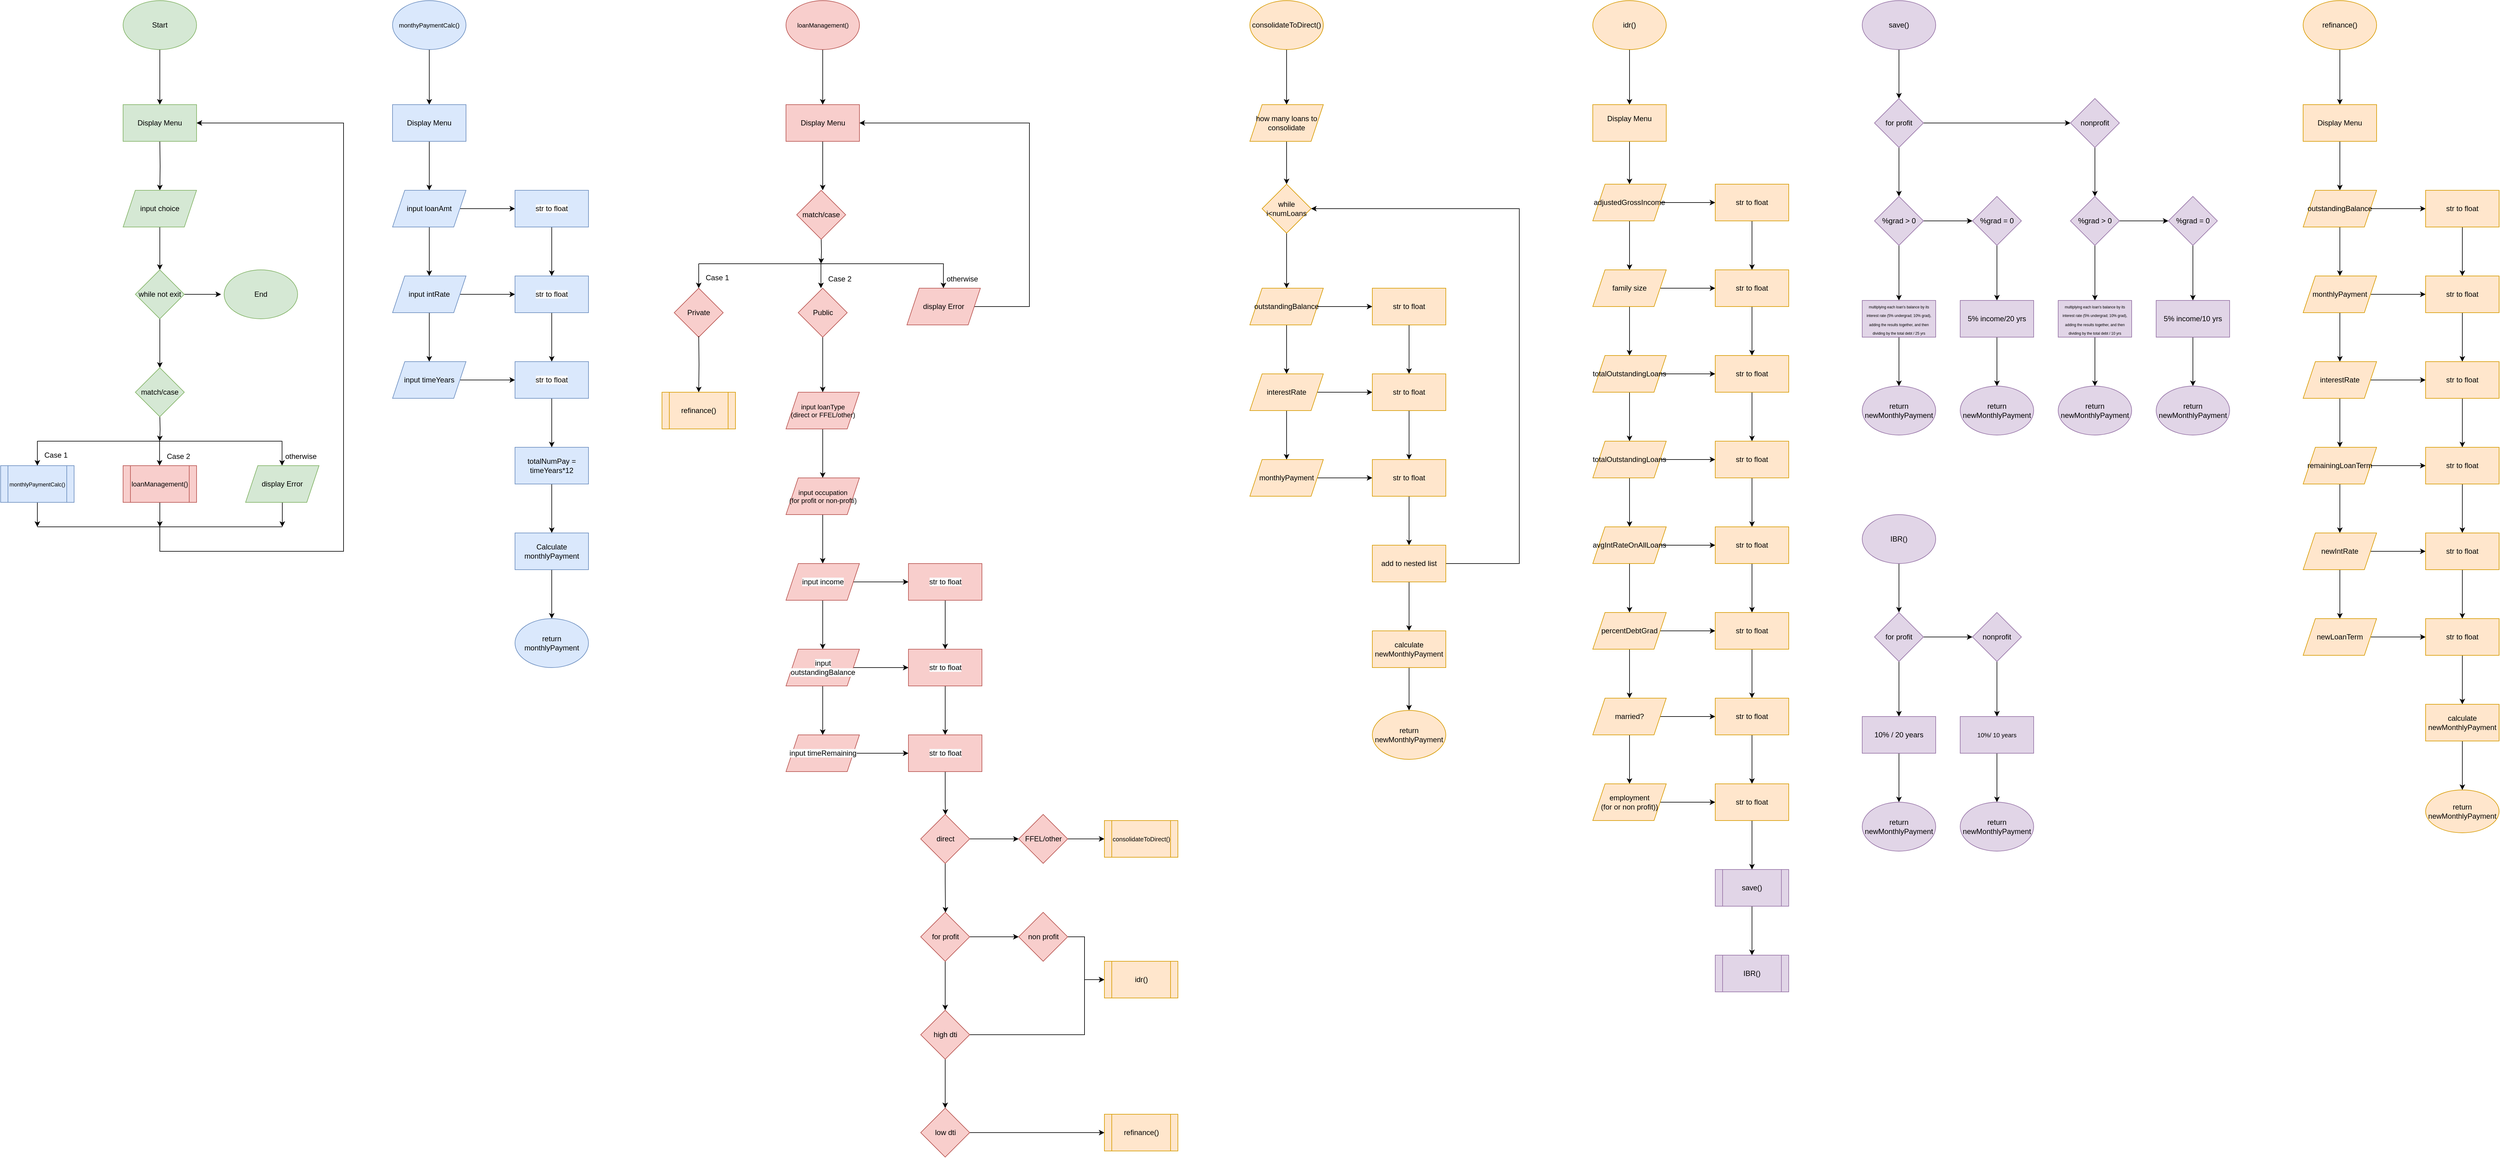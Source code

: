 <mxfile version="24.7.1" type="github">
  <diagram name="Page-1" id="hZp9YtfU9o8omd6Gslik">
    <mxGraphModel dx="4436" dy="2596" grid="1" gridSize="10" guides="1" tooltips="1" connect="1" arrows="1" fold="1" page="1" pageScale="1" pageWidth="850" pageHeight="1100" math="0" shadow="0">
      <root>
        <mxCell id="0" />
        <mxCell id="1" parent="0" />
        <mxCell id="HrbZpbmYZE2h6laJAEMO-42" value="" style="edgeStyle=orthogonalEdgeStyle;rounded=0;orthogonalLoop=1;jettySize=auto;html=1;" edge="1" parent="1" source="HrbZpbmYZE2h6laJAEMO-1">
          <mxGeometry relative="1" as="geometry">
            <mxPoint x="260.0" y="170" as="targetPoint" />
          </mxGeometry>
        </mxCell>
        <mxCell id="HrbZpbmYZE2h6laJAEMO-1" value="Start" style="ellipse;whiteSpace=wrap;html=1;fillColor=#d5e8d4;strokeColor=#82b366;" vertex="1" parent="1">
          <mxGeometry x="200" width="120" height="80" as="geometry" />
        </mxCell>
        <mxCell id="HrbZpbmYZE2h6laJAEMO-19" style="edgeStyle=orthogonalEdgeStyle;rounded=0;orthogonalLoop=1;jettySize=auto;html=1;exitX=0.5;exitY=1;exitDx=0;exitDy=0;" edge="1" parent="1">
          <mxGeometry relative="1" as="geometry">
            <mxPoint x="259.692" y="720" as="targetPoint" />
            <mxPoint x="260" y="680" as="sourcePoint" />
          </mxGeometry>
        </mxCell>
        <mxCell id="HrbZpbmYZE2h6laJAEMO-55" style="edgeStyle=orthogonalEdgeStyle;rounded=0;orthogonalLoop=1;jettySize=auto;html=1;" edge="1" parent="1" source="HrbZpbmYZE2h6laJAEMO-10">
          <mxGeometry relative="1" as="geometry">
            <mxPoint x="60" y="860" as="targetPoint" />
          </mxGeometry>
        </mxCell>
        <mxCell id="HrbZpbmYZE2h6laJAEMO-10" value="&lt;font style=&quot;font-size: 9px;&quot;&gt;monthlyPaymentCalc()&lt;/font&gt;" style="shape=process;whiteSpace=wrap;html=1;backgroundOutline=1;fillColor=#dae8fc;strokeColor=#6c8ebf;" vertex="1" parent="1">
          <mxGeometry y="760" width="120" height="60" as="geometry" />
        </mxCell>
        <mxCell id="HrbZpbmYZE2h6laJAEMO-53" style="edgeStyle=orthogonalEdgeStyle;rounded=0;orthogonalLoop=1;jettySize=auto;html=1;" edge="1" parent="1" source="HrbZpbmYZE2h6laJAEMO-14">
          <mxGeometry relative="1" as="geometry">
            <mxPoint x="260" y="860" as="targetPoint" />
          </mxGeometry>
        </mxCell>
        <mxCell id="HrbZpbmYZE2h6laJAEMO-57" value="" style="edgeStyle=orthogonalEdgeStyle;rounded=0;orthogonalLoop=1;jettySize=auto;html=1;entryX=1;entryY=0.5;entryDx=0;entryDy=0;" edge="1" parent="1" source="HrbZpbmYZE2h6laJAEMO-14">
          <mxGeometry relative="1" as="geometry">
            <mxPoint x="320" y="200" as="targetPoint" />
            <Array as="points">
              <mxPoint x="260" y="900" />
              <mxPoint x="560" y="900" />
              <mxPoint x="560" y="200" />
            </Array>
          </mxGeometry>
        </mxCell>
        <mxCell id="HrbZpbmYZE2h6laJAEMO-14" value="&lt;font style=&quot;font-size: 11px;&quot;&gt;loanManagement()&lt;/font&gt;" style="shape=process;whiteSpace=wrap;html=1;backgroundOutline=1;fillColor=#f8cecc;strokeColor=#b85450;" vertex="1" parent="1">
          <mxGeometry x="200" y="760" width="120" height="60" as="geometry" />
        </mxCell>
        <mxCell id="HrbZpbmYZE2h6laJAEMO-20" value="" style="endArrow=none;html=1;rounded=0;" edge="1" parent="1">
          <mxGeometry width="50" height="50" relative="1" as="geometry">
            <mxPoint x="60" y="720" as="sourcePoint" />
            <mxPoint x="460" y="720" as="targetPoint" />
          </mxGeometry>
        </mxCell>
        <mxCell id="HrbZpbmYZE2h6laJAEMO-21" value="" style="endArrow=classic;html=1;rounded=0;" edge="1" parent="1" target="HrbZpbmYZE2h6laJAEMO-10">
          <mxGeometry width="50" height="50" relative="1" as="geometry">
            <mxPoint x="60" y="720" as="sourcePoint" />
            <mxPoint x="360" y="660" as="targetPoint" />
          </mxGeometry>
        </mxCell>
        <mxCell id="HrbZpbmYZE2h6laJAEMO-22" value="" style="endArrow=classic;html=1;rounded=0;" edge="1" parent="1">
          <mxGeometry width="50" height="50" relative="1" as="geometry">
            <mxPoint x="259.6" y="720" as="sourcePoint" />
            <mxPoint x="259.6" y="760" as="targetPoint" />
          </mxGeometry>
        </mxCell>
        <mxCell id="HrbZpbmYZE2h6laJAEMO-23" value="" style="endArrow=classic;html=1;rounded=0;" edge="1" parent="1">
          <mxGeometry width="50" height="50" relative="1" as="geometry">
            <mxPoint x="459.6" y="720" as="sourcePoint" />
            <mxPoint x="459.6" y="760" as="targetPoint" />
          </mxGeometry>
        </mxCell>
        <mxCell id="HrbZpbmYZE2h6laJAEMO-24" value="Case 1" style="text;html=1;align=center;verticalAlign=middle;resizable=0;points=[];autosize=1;strokeColor=none;fillColor=none;" vertex="1" parent="1">
          <mxGeometry x="60" y="728" width="60" height="30" as="geometry" />
        </mxCell>
        <mxCell id="HrbZpbmYZE2h6laJAEMO-26" value="Case 2" style="text;html=1;align=center;verticalAlign=middle;resizable=0;points=[];autosize=1;strokeColor=none;fillColor=none;" vertex="1" parent="1">
          <mxGeometry x="260" y="730" width="60" height="30" as="geometry" />
        </mxCell>
        <mxCell id="HrbZpbmYZE2h6laJAEMO-27" value="otherwise" style="text;html=1;align=center;verticalAlign=middle;resizable=0;points=[];autosize=1;strokeColor=none;fillColor=none;" vertex="1" parent="1">
          <mxGeometry x="455" y="730" width="70" height="30" as="geometry" />
        </mxCell>
        <mxCell id="HrbZpbmYZE2h6laJAEMO-54" style="edgeStyle=orthogonalEdgeStyle;rounded=0;orthogonalLoop=1;jettySize=auto;html=1;" edge="1" parent="1" source="HrbZpbmYZE2h6laJAEMO-28">
          <mxGeometry relative="1" as="geometry">
            <mxPoint x="460" y="860" as="targetPoint" />
          </mxGeometry>
        </mxCell>
        <mxCell id="HrbZpbmYZE2h6laJAEMO-28" value="display Error" style="shape=parallelogram;perimeter=parallelogramPerimeter;whiteSpace=wrap;html=1;fixedSize=1;fillColor=#d5e8d4;strokeColor=#82b366;" vertex="1" parent="1">
          <mxGeometry x="400" y="760" width="120" height="60" as="geometry" />
        </mxCell>
        <mxCell id="HrbZpbmYZE2h6laJAEMO-44" value="" style="edgeStyle=orthogonalEdgeStyle;rounded=0;orthogonalLoop=1;jettySize=auto;html=1;" edge="1" parent="1" target="HrbZpbmYZE2h6laJAEMO-43">
          <mxGeometry relative="1" as="geometry">
            <mxPoint x="260.0" y="230" as="sourcePoint" />
          </mxGeometry>
        </mxCell>
        <mxCell id="HrbZpbmYZE2h6laJAEMO-46" value="" style="edgeStyle=orthogonalEdgeStyle;rounded=0;orthogonalLoop=1;jettySize=auto;html=1;" edge="1" parent="1" source="HrbZpbmYZE2h6laJAEMO-43" target="HrbZpbmYZE2h6laJAEMO-45">
          <mxGeometry relative="1" as="geometry" />
        </mxCell>
        <mxCell id="HrbZpbmYZE2h6laJAEMO-43" value="input choice" style="shape=parallelogram;perimeter=parallelogramPerimeter;whiteSpace=wrap;html=1;fixedSize=1;fillColor=#d5e8d4;strokeColor=#82b366;" vertex="1" parent="1">
          <mxGeometry x="200" y="310" width="120" height="60" as="geometry" />
        </mxCell>
        <mxCell id="HrbZpbmYZE2h6laJAEMO-49" value="" style="edgeStyle=orthogonalEdgeStyle;rounded=0;orthogonalLoop=1;jettySize=auto;html=1;" edge="1" parent="1" source="HrbZpbmYZE2h6laJAEMO-45" target="HrbZpbmYZE2h6laJAEMO-48">
          <mxGeometry relative="1" as="geometry" />
        </mxCell>
        <mxCell id="HrbZpbmYZE2h6laJAEMO-95" value="" style="edgeStyle=orthogonalEdgeStyle;rounded=0;orthogonalLoop=1;jettySize=auto;html=1;" edge="1" parent="1" source="HrbZpbmYZE2h6laJAEMO-45">
          <mxGeometry relative="1" as="geometry">
            <mxPoint x="360" y="480" as="targetPoint" />
          </mxGeometry>
        </mxCell>
        <mxCell id="HrbZpbmYZE2h6laJAEMO-45" value="while not exit" style="rhombus;whiteSpace=wrap;html=1;fillColor=#d5e8d4;strokeColor=#82b366;" vertex="1" parent="1">
          <mxGeometry x="220" y="440" width="80" height="80" as="geometry" />
        </mxCell>
        <mxCell id="HrbZpbmYZE2h6laJAEMO-48" value="match/case" style="rhombus;whiteSpace=wrap;html=1;fillColor=#d5e8d4;strokeColor=#82b366;" vertex="1" parent="1">
          <mxGeometry x="220" y="600" width="80" height="80" as="geometry" />
        </mxCell>
        <mxCell id="HrbZpbmYZE2h6laJAEMO-52" value="" style="endArrow=none;html=1;rounded=0;" edge="1" parent="1">
          <mxGeometry width="50" height="50" relative="1" as="geometry">
            <mxPoint x="60" y="860" as="sourcePoint" />
            <mxPoint x="460" y="860" as="targetPoint" />
          </mxGeometry>
        </mxCell>
        <mxCell id="HrbZpbmYZE2h6laJAEMO-61" value="Display Menu" style="rounded=0;whiteSpace=wrap;html=1;fillColor=#d5e8d4;strokeColor=#82b366;" vertex="1" parent="1">
          <mxGeometry x="200" y="170" width="120" height="60" as="geometry" />
        </mxCell>
        <mxCell id="HrbZpbmYZE2h6laJAEMO-116" value="" style="edgeStyle=orthogonalEdgeStyle;rounded=0;orthogonalLoop=1;jettySize=auto;html=1;" edge="1" parent="1" source="HrbZpbmYZE2h6laJAEMO-62" target="HrbZpbmYZE2h6laJAEMO-115">
          <mxGeometry relative="1" as="geometry" />
        </mxCell>
        <mxCell id="HrbZpbmYZE2h6laJAEMO-62" value="&lt;font style=&quot;font-size: 10px;&quot;&gt;monthyPaymentCalc()&lt;/font&gt;" style="ellipse;whiteSpace=wrap;html=1;fillColor=#dae8fc;strokeColor=#6c8ebf;" vertex="1" parent="1">
          <mxGeometry x="640" width="120" height="80" as="geometry" />
        </mxCell>
        <mxCell id="HrbZpbmYZE2h6laJAEMO-63" value="" style="edgeStyle=orthogonalEdgeStyle;rounded=0;orthogonalLoop=1;jettySize=auto;html=1;" edge="1" parent="1" source="HrbZpbmYZE2h6laJAEMO-65" target="HrbZpbmYZE2h6laJAEMO-68">
          <mxGeometry relative="1" as="geometry" />
        </mxCell>
        <mxCell id="HrbZpbmYZE2h6laJAEMO-83" value="" style="edgeStyle=orthogonalEdgeStyle;rounded=0;orthogonalLoop=1;jettySize=auto;html=1;" edge="1" parent="1" source="HrbZpbmYZE2h6laJAEMO-65" target="HrbZpbmYZE2h6laJAEMO-82">
          <mxGeometry relative="1" as="geometry" />
        </mxCell>
        <mxCell id="HrbZpbmYZE2h6laJAEMO-65" value="input loanAmt" style="shape=parallelogram;perimeter=parallelogramPerimeter;whiteSpace=wrap;html=1;fixedSize=1;fillColor=#dae8fc;strokeColor=#6c8ebf;" vertex="1" parent="1">
          <mxGeometry x="640" y="310" width="120" height="60" as="geometry" />
        </mxCell>
        <mxCell id="HrbZpbmYZE2h6laJAEMO-66" value="" style="edgeStyle=orthogonalEdgeStyle;rounded=0;orthogonalLoop=1;jettySize=auto;html=1;" edge="1" parent="1" source="HrbZpbmYZE2h6laJAEMO-68" target="HrbZpbmYZE2h6laJAEMO-70">
          <mxGeometry relative="1" as="geometry" />
        </mxCell>
        <mxCell id="HrbZpbmYZE2h6laJAEMO-87" value="" style="edgeStyle=orthogonalEdgeStyle;rounded=0;orthogonalLoop=1;jettySize=auto;html=1;" edge="1" parent="1" source="HrbZpbmYZE2h6laJAEMO-68" target="HrbZpbmYZE2h6laJAEMO-84">
          <mxGeometry relative="1" as="geometry" />
        </mxCell>
        <mxCell id="HrbZpbmYZE2h6laJAEMO-68" value="input intRate" style="shape=parallelogram;perimeter=parallelogramPerimeter;whiteSpace=wrap;html=1;fixedSize=1;fillColor=#dae8fc;strokeColor=#6c8ebf;" vertex="1" parent="1">
          <mxGeometry x="640" y="450" width="120" height="60" as="geometry" />
        </mxCell>
        <mxCell id="HrbZpbmYZE2h6laJAEMO-86" value="" style="edgeStyle=orthogonalEdgeStyle;rounded=0;orthogonalLoop=1;jettySize=auto;html=1;" edge="1" parent="1" source="HrbZpbmYZE2h6laJAEMO-70" target="HrbZpbmYZE2h6laJAEMO-85">
          <mxGeometry relative="1" as="geometry" />
        </mxCell>
        <mxCell id="HrbZpbmYZE2h6laJAEMO-70" value="input timeYears" style="shape=parallelogram;perimeter=parallelogramPerimeter;whiteSpace=wrap;html=1;fixedSize=1;fillColor=#dae8fc;strokeColor=#6c8ebf;" vertex="1" parent="1">
          <mxGeometry x="640" y="590" width="120" height="60" as="geometry" />
        </mxCell>
        <mxCell id="HrbZpbmYZE2h6laJAEMO-100" value="" style="edgeStyle=orthogonalEdgeStyle;rounded=0;orthogonalLoop=1;jettySize=auto;html=1;" edge="1" parent="1" source="HrbZpbmYZE2h6laJAEMO-78" target="HrbZpbmYZE2h6laJAEMO-99">
          <mxGeometry relative="1" as="geometry" />
        </mxCell>
        <mxCell id="HrbZpbmYZE2h6laJAEMO-78" value="totalNumPay = timeYears*12" style="whiteSpace=wrap;html=1;fillColor=#dae8fc;strokeColor=#6c8ebf;" vertex="1" parent="1">
          <mxGeometry x="840" y="730" width="120" height="60" as="geometry" />
        </mxCell>
        <mxCell id="HrbZpbmYZE2h6laJAEMO-91" value="" style="edgeStyle=orthogonalEdgeStyle;rounded=0;orthogonalLoop=1;jettySize=auto;html=1;" edge="1" parent="1" source="HrbZpbmYZE2h6laJAEMO-82" target="HrbZpbmYZE2h6laJAEMO-84">
          <mxGeometry relative="1" as="geometry" />
        </mxCell>
        <mxCell id="HrbZpbmYZE2h6laJAEMO-82" value="&lt;meta charset=&quot;utf-8&quot;&gt;&lt;span style=&quot;color: rgb(0, 0, 0); font-family: Helvetica; font-size: 12px; font-style: normal; font-variant-ligatures: normal; font-variant-caps: normal; font-weight: 400; letter-spacing: normal; orphans: 2; text-align: center; text-indent: 0px; text-transform: none; widows: 2; word-spacing: 0px; -webkit-text-stroke-width: 0px; white-space: normal; background-color: rgb(251, 251, 251); text-decoration-thickness: initial; text-decoration-style: initial; text-decoration-color: initial; display: inline !important; float: none;&quot;&gt;str to float&lt;/span&gt;" style="whiteSpace=wrap;html=1;fillColor=#dae8fc;strokeColor=#6c8ebf;" vertex="1" parent="1">
          <mxGeometry x="840" y="310" width="120" height="60" as="geometry" />
        </mxCell>
        <mxCell id="HrbZpbmYZE2h6laJAEMO-90" value="" style="edgeStyle=orthogonalEdgeStyle;rounded=0;orthogonalLoop=1;jettySize=auto;html=1;" edge="1" parent="1" source="HrbZpbmYZE2h6laJAEMO-84" target="HrbZpbmYZE2h6laJAEMO-85">
          <mxGeometry relative="1" as="geometry" />
        </mxCell>
        <mxCell id="HrbZpbmYZE2h6laJAEMO-84" value="&lt;meta charset=&quot;utf-8&quot;&gt;&lt;span style=&quot;color: rgb(0, 0, 0); font-family: Helvetica; font-size: 12px; font-style: normal; font-variant-ligatures: normal; font-variant-caps: normal; font-weight: 400; letter-spacing: normal; orphans: 2; text-align: center; text-indent: 0px; text-transform: none; widows: 2; word-spacing: 0px; -webkit-text-stroke-width: 0px; white-space: normal; background-color: rgb(251, 251, 251); text-decoration-thickness: initial; text-decoration-style: initial; text-decoration-color: initial; display: inline !important; float: none;&quot;&gt;str to float&lt;/span&gt;" style="whiteSpace=wrap;html=1;fillColor=#dae8fc;strokeColor=#6c8ebf;" vertex="1" parent="1">
          <mxGeometry x="840" y="450" width="120" height="60" as="geometry" />
        </mxCell>
        <mxCell id="HrbZpbmYZE2h6laJAEMO-89" value="" style="edgeStyle=orthogonalEdgeStyle;rounded=0;orthogonalLoop=1;jettySize=auto;html=1;" edge="1" parent="1" source="HrbZpbmYZE2h6laJAEMO-85">
          <mxGeometry relative="1" as="geometry">
            <mxPoint x="900" y="730" as="targetPoint" />
          </mxGeometry>
        </mxCell>
        <mxCell id="HrbZpbmYZE2h6laJAEMO-85" value="&lt;meta charset=&quot;utf-8&quot;&gt;&lt;span style=&quot;color: rgb(0, 0, 0); font-family: Helvetica; font-size: 12px; font-style: normal; font-variant-ligatures: normal; font-variant-caps: normal; font-weight: 400; letter-spacing: normal; orphans: 2; text-align: center; text-indent: 0px; text-transform: none; widows: 2; word-spacing: 0px; -webkit-text-stroke-width: 0px; white-space: normal; background-color: rgb(251, 251, 251); text-decoration-thickness: initial; text-decoration-style: initial; text-decoration-color: initial; display: inline !important; float: none;&quot;&gt;str to float&lt;/span&gt;" style="whiteSpace=wrap;html=1;fillColor=#dae8fc;strokeColor=#6c8ebf;" vertex="1" parent="1">
          <mxGeometry x="840" y="590" width="120" height="60" as="geometry" />
        </mxCell>
        <mxCell id="HrbZpbmYZE2h6laJAEMO-93" value="End" style="ellipse;whiteSpace=wrap;html=1;fillColor=#d5e8d4;strokeColor=#82b366;" vertex="1" parent="1">
          <mxGeometry x="365" y="440" width="120" height="80" as="geometry" />
        </mxCell>
        <mxCell id="HrbZpbmYZE2h6laJAEMO-102" value="" style="edgeStyle=orthogonalEdgeStyle;rounded=0;orthogonalLoop=1;jettySize=auto;html=1;" edge="1" parent="1" source="HrbZpbmYZE2h6laJAEMO-99">
          <mxGeometry relative="1" as="geometry">
            <mxPoint x="900" y="1010" as="targetPoint" />
          </mxGeometry>
        </mxCell>
        <mxCell id="HrbZpbmYZE2h6laJAEMO-99" value="Calculate monthlyPayment" style="whiteSpace=wrap;html=1;fillColor=#dae8fc;strokeColor=#6c8ebf;" vertex="1" parent="1">
          <mxGeometry x="840" y="870" width="120" height="60" as="geometry" />
        </mxCell>
        <mxCell id="HrbZpbmYZE2h6laJAEMO-103" value="return monthlyPayment" style="ellipse;whiteSpace=wrap;html=1;fillColor=#dae8fc;strokeColor=#6c8ebf;" vertex="1" parent="1">
          <mxGeometry x="840" y="1010" width="120" height="80" as="geometry" />
        </mxCell>
        <mxCell id="HrbZpbmYZE2h6laJAEMO-119" value="" style="edgeStyle=orthogonalEdgeStyle;rounded=0;orthogonalLoop=1;jettySize=auto;html=1;" edge="1" parent="1" source="HrbZpbmYZE2h6laJAEMO-105" target="HrbZpbmYZE2h6laJAEMO-118">
          <mxGeometry relative="1" as="geometry" />
        </mxCell>
        <mxCell id="HrbZpbmYZE2h6laJAEMO-105" value="&lt;font style=&quot;font-size: 10px;&quot;&gt;loanManagement()&lt;/font&gt;" style="ellipse;whiteSpace=wrap;html=1;fillColor=#f8cecc;strokeColor=#b85450;" vertex="1" parent="1">
          <mxGeometry x="1282.5" width="120" height="80" as="geometry" />
        </mxCell>
        <mxCell id="HrbZpbmYZE2h6laJAEMO-117" value="" style="edgeStyle=orthogonalEdgeStyle;rounded=0;orthogonalLoop=1;jettySize=auto;html=1;" edge="1" parent="1" source="HrbZpbmYZE2h6laJAEMO-115" target="HrbZpbmYZE2h6laJAEMO-65">
          <mxGeometry relative="1" as="geometry" />
        </mxCell>
        <mxCell id="HrbZpbmYZE2h6laJAEMO-115" value="Display Menu" style="whiteSpace=wrap;html=1;fillColor=#dae8fc;strokeColor=#6c8ebf;" vertex="1" parent="1">
          <mxGeometry x="640" y="170" width="120" height="60" as="geometry" />
        </mxCell>
        <mxCell id="HrbZpbmYZE2h6laJAEMO-121" value="" style="edgeStyle=orthogonalEdgeStyle;rounded=0;orthogonalLoop=1;jettySize=auto;html=1;" edge="1" parent="1" source="HrbZpbmYZE2h6laJAEMO-118">
          <mxGeometry relative="1" as="geometry">
            <mxPoint x="1342.5" y="310" as="targetPoint" />
          </mxGeometry>
        </mxCell>
        <mxCell id="HrbZpbmYZE2h6laJAEMO-118" value="Display Menu" style="whiteSpace=wrap;html=1;fillColor=#f8cecc;strokeColor=#b85450;" vertex="1" parent="1">
          <mxGeometry x="1282.5" y="170" width="120" height="60" as="geometry" />
        </mxCell>
        <mxCell id="HrbZpbmYZE2h6laJAEMO-122" style="edgeStyle=orthogonalEdgeStyle;rounded=0;orthogonalLoop=1;jettySize=auto;html=1;exitX=0.5;exitY=1;exitDx=0;exitDy=0;" edge="1" parent="1">
          <mxGeometry relative="1" as="geometry">
            <mxPoint x="1339.692" y="430" as="targetPoint" />
            <mxPoint x="1340" y="390" as="sourcePoint" />
          </mxGeometry>
        </mxCell>
        <mxCell id="HrbZpbmYZE2h6laJAEMO-127" value="" style="endArrow=none;html=1;rounded=0;" edge="1" parent="1">
          <mxGeometry width="50" height="50" relative="1" as="geometry">
            <mxPoint x="1140" y="430" as="sourcePoint" />
            <mxPoint x="1540" y="430" as="targetPoint" />
          </mxGeometry>
        </mxCell>
        <mxCell id="HrbZpbmYZE2h6laJAEMO-128" value="" style="endArrow=classic;html=1;rounded=0;" edge="1" parent="1">
          <mxGeometry width="50" height="50" relative="1" as="geometry">
            <mxPoint x="1140" y="430" as="sourcePoint" />
            <mxPoint x="1140" y="470" as="targetPoint" />
          </mxGeometry>
        </mxCell>
        <mxCell id="HrbZpbmYZE2h6laJAEMO-129" value="" style="endArrow=classic;html=1;rounded=0;" edge="1" parent="1">
          <mxGeometry width="50" height="50" relative="1" as="geometry">
            <mxPoint x="1339.6" y="430" as="sourcePoint" />
            <mxPoint x="1339.6" y="470" as="targetPoint" />
          </mxGeometry>
        </mxCell>
        <mxCell id="HrbZpbmYZE2h6laJAEMO-130" value="" style="endArrow=classic;html=1;rounded=0;" edge="1" parent="1">
          <mxGeometry width="50" height="50" relative="1" as="geometry">
            <mxPoint x="1539.6" y="430" as="sourcePoint" />
            <mxPoint x="1539.6" y="470" as="targetPoint" />
          </mxGeometry>
        </mxCell>
        <mxCell id="HrbZpbmYZE2h6laJAEMO-131" value="Case 1" style="text;html=1;align=center;verticalAlign=middle;resizable=0;points=[];autosize=1;strokeColor=none;fillColor=none;" vertex="1" parent="1">
          <mxGeometry x="1140" y="438" width="60" height="30" as="geometry" />
        </mxCell>
        <mxCell id="HrbZpbmYZE2h6laJAEMO-132" value="Case 2" style="text;html=1;align=center;verticalAlign=middle;resizable=0;points=[];autosize=1;strokeColor=none;fillColor=none;" vertex="1" parent="1">
          <mxGeometry x="1340" y="440" width="60" height="30" as="geometry" />
        </mxCell>
        <mxCell id="HrbZpbmYZE2h6laJAEMO-133" value="otherwise" style="text;html=1;align=center;verticalAlign=middle;resizable=0;points=[];autosize=1;strokeColor=none;fillColor=none;" vertex="1" parent="1">
          <mxGeometry x="1535" y="440" width="70" height="30" as="geometry" />
        </mxCell>
        <mxCell id="HrbZpbmYZE2h6laJAEMO-200" style="edgeStyle=orthogonalEdgeStyle;rounded=0;orthogonalLoop=1;jettySize=auto;html=1;entryX=1;entryY=0.5;entryDx=0;entryDy=0;" edge="1" parent="1" source="HrbZpbmYZE2h6laJAEMO-135" target="HrbZpbmYZE2h6laJAEMO-118">
          <mxGeometry relative="1" as="geometry">
            <Array as="points">
              <mxPoint x="1680" y="500" />
              <mxPoint x="1680" y="200" />
            </Array>
          </mxGeometry>
        </mxCell>
        <mxCell id="HrbZpbmYZE2h6laJAEMO-135" value="display Error" style="shape=parallelogram;perimeter=parallelogramPerimeter;whiteSpace=wrap;html=1;fixedSize=1;fillColor=#f8cecc;strokeColor=#b85450;" vertex="1" parent="1">
          <mxGeometry x="1480" y="470" width="120" height="60" as="geometry" />
        </mxCell>
        <mxCell id="HrbZpbmYZE2h6laJAEMO-136" value="match/case" style="rhombus;whiteSpace=wrap;html=1;fillColor=#f8cecc;strokeColor=#b85450;" vertex="1" parent="1">
          <mxGeometry x="1300" y="310" width="80" height="80" as="geometry" />
        </mxCell>
        <mxCell id="HrbZpbmYZE2h6laJAEMO-138" value="Private" style="rhombus;whiteSpace=wrap;html=1;fillColor=#f8cecc;strokeColor=#b85450;" vertex="1" parent="1">
          <mxGeometry x="1100" y="470" width="80" height="80" as="geometry" />
        </mxCell>
        <mxCell id="HrbZpbmYZE2h6laJAEMO-143" value="" style="edgeStyle=orthogonalEdgeStyle;rounded=0;orthogonalLoop=1;jettySize=auto;html=1;" edge="1" parent="1" source="HrbZpbmYZE2h6laJAEMO-139" target="HrbZpbmYZE2h6laJAEMO-142">
          <mxGeometry relative="1" as="geometry" />
        </mxCell>
        <mxCell id="HrbZpbmYZE2h6laJAEMO-139" value="Public" style="rhombus;whiteSpace=wrap;html=1;fillColor=#f8cecc;strokeColor=#b85450;" vertex="1" parent="1">
          <mxGeometry x="1302.5" y="470" width="80" height="80" as="geometry" />
        </mxCell>
        <mxCell id="HrbZpbmYZE2h6laJAEMO-140" value="refinance()" style="shape=process;whiteSpace=wrap;html=1;backgroundOutline=1;fillColor=#ffe6cc;strokeColor=#d79b00;" vertex="1" parent="1">
          <mxGeometry x="1080" y="640" width="120" height="60" as="geometry" />
        </mxCell>
        <mxCell id="HrbZpbmYZE2h6laJAEMO-145" value="" style="edgeStyle=orthogonalEdgeStyle;rounded=0;orthogonalLoop=1;jettySize=auto;html=1;" edge="1" parent="1" source="HrbZpbmYZE2h6laJAEMO-142" target="HrbZpbmYZE2h6laJAEMO-144">
          <mxGeometry relative="1" as="geometry" />
        </mxCell>
        <mxCell id="HrbZpbmYZE2h6laJAEMO-142" value="&lt;font style=&quot;font-size: 11px;&quot;&gt;input loanType&lt;/font&gt;&lt;div style=&quot;font-size: 11px;&quot;&gt;&lt;font style=&quot;font-size: 11px;&quot;&gt;(direct or FFEL/other)&lt;/font&gt;&lt;/div&gt;" style="shape=parallelogram;perimeter=parallelogramPerimeter;whiteSpace=wrap;html=1;fixedSize=1;fillColor=#f8cecc;strokeColor=#b85450;" vertex="1" parent="1">
          <mxGeometry x="1282.5" y="640" width="120" height="60" as="geometry" />
        </mxCell>
        <mxCell id="HrbZpbmYZE2h6laJAEMO-147" value="" style="edgeStyle=orthogonalEdgeStyle;rounded=0;orthogonalLoop=1;jettySize=auto;html=1;" edge="1" parent="1" source="HrbZpbmYZE2h6laJAEMO-144" target="HrbZpbmYZE2h6laJAEMO-146">
          <mxGeometry relative="1" as="geometry" />
        </mxCell>
        <mxCell id="HrbZpbmYZE2h6laJAEMO-144" value="&lt;font style=&quot;font-size: 11px;&quot;&gt;input occupation&lt;/font&gt;&lt;div style=&quot;font-size: 11px;&quot;&gt;&lt;font style=&quot;font-size: 11px;&quot;&gt;(for profit or non-profti)&lt;/font&gt;&lt;/div&gt;" style="shape=parallelogram;perimeter=parallelogramPerimeter;whiteSpace=wrap;html=1;fixedSize=1;fillColor=#f8cecc;strokeColor=#b85450;" vertex="1" parent="1">
          <mxGeometry x="1282.5" y="780" width="120" height="60" as="geometry" />
        </mxCell>
        <mxCell id="HrbZpbmYZE2h6laJAEMO-149" value="" style="edgeStyle=orthogonalEdgeStyle;rounded=0;orthogonalLoop=1;jettySize=auto;html=1;" edge="1" parent="1" source="HrbZpbmYZE2h6laJAEMO-146" target="HrbZpbmYZE2h6laJAEMO-148">
          <mxGeometry relative="1" as="geometry" />
        </mxCell>
        <mxCell id="HrbZpbmYZE2h6laJAEMO-153" value="" style="edgeStyle=orthogonalEdgeStyle;rounded=0;orthogonalLoop=1;jettySize=auto;html=1;" edge="1" parent="1" source="HrbZpbmYZE2h6laJAEMO-146" target="HrbZpbmYZE2h6laJAEMO-152">
          <mxGeometry relative="1" as="geometry" />
        </mxCell>
        <mxCell id="HrbZpbmYZE2h6laJAEMO-146" value="&lt;meta charset=&quot;utf-8&quot;&gt;&lt;span style=&quot;color: rgb(0, 0, 0); font-family: Helvetica; font-size: 12px; font-style: normal; font-variant-ligatures: normal; font-variant-caps: normal; font-weight: 400; letter-spacing: normal; orphans: 2; text-align: center; text-indent: 0px; text-transform: none; widows: 2; word-spacing: 0px; -webkit-text-stroke-width: 0px; white-space: normal; background-color: rgb(251, 251, 251); text-decoration-thickness: initial; text-decoration-style: initial; text-decoration-color: initial; display: inline !important; float: none;&quot;&gt;input income&lt;/span&gt;" style="shape=parallelogram;perimeter=parallelogramPerimeter;whiteSpace=wrap;html=1;fixedSize=1;fillColor=#f8cecc;strokeColor=#b85450;" vertex="1" parent="1">
          <mxGeometry x="1282.5" y="920" width="120" height="60" as="geometry" />
        </mxCell>
        <mxCell id="HrbZpbmYZE2h6laJAEMO-151" value="" style="edgeStyle=orthogonalEdgeStyle;rounded=0;orthogonalLoop=1;jettySize=auto;html=1;" edge="1" parent="1" source="HrbZpbmYZE2h6laJAEMO-148" target="HrbZpbmYZE2h6laJAEMO-150">
          <mxGeometry relative="1" as="geometry" />
        </mxCell>
        <mxCell id="HrbZpbmYZE2h6laJAEMO-155" value="" style="edgeStyle=orthogonalEdgeStyle;rounded=0;orthogonalLoop=1;jettySize=auto;html=1;" edge="1" parent="1" source="HrbZpbmYZE2h6laJAEMO-148" target="HrbZpbmYZE2h6laJAEMO-154">
          <mxGeometry relative="1" as="geometry" />
        </mxCell>
        <mxCell id="HrbZpbmYZE2h6laJAEMO-148" value="&lt;meta charset=&quot;utf-8&quot;&gt;&lt;span style=&quot;color: rgb(0, 0, 0); font-family: Helvetica; font-size: 12px; font-style: normal; font-variant-ligatures: normal; font-variant-caps: normal; font-weight: 400; letter-spacing: normal; orphans: 2; text-align: center; text-indent: 0px; text-transform: none; widows: 2; word-spacing: 0px; -webkit-text-stroke-width: 0px; white-space: normal; background-color: rgb(251, 251, 251); text-decoration-thickness: initial; text-decoration-style: initial; text-decoration-color: initial; display: inline !important; float: none;&quot;&gt;input outstandingBalance&lt;/span&gt;" style="shape=parallelogram;perimeter=parallelogramPerimeter;whiteSpace=wrap;html=1;fixedSize=1;fillColor=#f8cecc;strokeColor=#b85450;" vertex="1" parent="1">
          <mxGeometry x="1282.5" y="1060" width="120" height="60" as="geometry" />
        </mxCell>
        <mxCell id="HrbZpbmYZE2h6laJAEMO-157" value="" style="edgeStyle=orthogonalEdgeStyle;rounded=0;orthogonalLoop=1;jettySize=auto;html=1;" edge="1" parent="1" source="HrbZpbmYZE2h6laJAEMO-150" target="HrbZpbmYZE2h6laJAEMO-156">
          <mxGeometry relative="1" as="geometry" />
        </mxCell>
        <mxCell id="HrbZpbmYZE2h6laJAEMO-150" value="&lt;meta charset=&quot;utf-8&quot;&gt;&lt;span style=&quot;color: rgb(0, 0, 0); font-family: Helvetica; font-size: 12px; font-style: normal; font-variant-ligatures: normal; font-variant-caps: normal; font-weight: 400; letter-spacing: normal; orphans: 2; text-align: center; text-indent: 0px; text-transform: none; widows: 2; word-spacing: 0px; -webkit-text-stroke-width: 0px; white-space: normal; background-color: rgb(251, 251, 251); text-decoration-thickness: initial; text-decoration-style: initial; text-decoration-color: initial; display: inline !important; float: none;&quot;&gt;input timeRemaining&lt;/span&gt;" style="shape=parallelogram;perimeter=parallelogramPerimeter;whiteSpace=wrap;html=1;fixedSize=1;fillColor=#f8cecc;strokeColor=#b85450;" vertex="1" parent="1">
          <mxGeometry x="1282.5" y="1200" width="120" height="60" as="geometry" />
        </mxCell>
        <mxCell id="HrbZpbmYZE2h6laJAEMO-158" value="" style="edgeStyle=orthogonalEdgeStyle;rounded=0;orthogonalLoop=1;jettySize=auto;html=1;" edge="1" parent="1" source="HrbZpbmYZE2h6laJAEMO-152" target="HrbZpbmYZE2h6laJAEMO-154">
          <mxGeometry relative="1" as="geometry" />
        </mxCell>
        <mxCell id="HrbZpbmYZE2h6laJAEMO-152" value="&lt;meta charset=&quot;utf-8&quot;&gt;&lt;span style=&quot;color: rgb(0, 0, 0); font-family: Helvetica; font-size: 12px; font-style: normal; font-variant-ligatures: normal; font-variant-caps: normal; font-weight: 400; letter-spacing: normal; orphans: 2; text-align: center; text-indent: 0px; text-transform: none; widows: 2; word-spacing: 0px; -webkit-text-stroke-width: 0px; white-space: normal; background-color: rgb(251, 251, 251); text-decoration-thickness: initial; text-decoration-style: initial; text-decoration-color: initial; display: inline !important; float: none;&quot;&gt;str to float&lt;/span&gt;" style="whiteSpace=wrap;html=1;fillColor=#f8cecc;strokeColor=#b85450;" vertex="1" parent="1">
          <mxGeometry x="1482.5" y="920" width="120" height="60" as="geometry" />
        </mxCell>
        <mxCell id="HrbZpbmYZE2h6laJAEMO-159" value="" style="edgeStyle=orthogonalEdgeStyle;rounded=0;orthogonalLoop=1;jettySize=auto;html=1;" edge="1" parent="1" source="HrbZpbmYZE2h6laJAEMO-154" target="HrbZpbmYZE2h6laJAEMO-156">
          <mxGeometry relative="1" as="geometry" />
        </mxCell>
        <mxCell id="HrbZpbmYZE2h6laJAEMO-154" value="&lt;meta charset=&quot;utf-8&quot;&gt;&lt;span style=&quot;color: rgb(0, 0, 0); font-family: Helvetica; font-size: 12px; font-style: normal; font-variant-ligatures: normal; font-variant-caps: normal; font-weight: 400; letter-spacing: normal; orphans: 2; text-align: center; text-indent: 0px; text-transform: none; widows: 2; word-spacing: 0px; -webkit-text-stroke-width: 0px; white-space: normal; background-color: rgb(251, 251, 251); text-decoration-thickness: initial; text-decoration-style: initial; text-decoration-color: initial; display: inline !important; float: none;&quot;&gt;str to float&lt;/span&gt;" style="whiteSpace=wrap;html=1;fillColor=#f8cecc;strokeColor=#b85450;" vertex="1" parent="1">
          <mxGeometry x="1482.5" y="1060" width="120" height="60" as="geometry" />
        </mxCell>
        <mxCell id="HrbZpbmYZE2h6laJAEMO-161" value="" style="edgeStyle=orthogonalEdgeStyle;rounded=0;orthogonalLoop=1;jettySize=auto;html=1;" edge="1" parent="1" source="HrbZpbmYZE2h6laJAEMO-156" target="HrbZpbmYZE2h6laJAEMO-160">
          <mxGeometry relative="1" as="geometry">
            <Array as="points">
              <mxPoint x="1543" y="1310" />
              <mxPoint x="1543" y="1310" />
            </Array>
          </mxGeometry>
        </mxCell>
        <mxCell id="HrbZpbmYZE2h6laJAEMO-156" value="&lt;meta charset=&quot;utf-8&quot;&gt;&lt;span style=&quot;color: rgb(0, 0, 0); font-family: Helvetica; font-size: 12px; font-style: normal; font-variant-ligatures: normal; font-variant-caps: normal; font-weight: 400; letter-spacing: normal; orphans: 2; text-align: center; text-indent: 0px; text-transform: none; widows: 2; word-spacing: 0px; -webkit-text-stroke-width: 0px; white-space: normal; background-color: rgb(251, 251, 251); text-decoration-thickness: initial; text-decoration-style: initial; text-decoration-color: initial; display: inline !important; float: none;&quot;&gt;str to float&lt;/span&gt;" style="whiteSpace=wrap;html=1;fillColor=#f8cecc;strokeColor=#b85450;" vertex="1" parent="1">
          <mxGeometry x="1482.5" y="1200" width="120" height="60" as="geometry" />
        </mxCell>
        <mxCell id="HrbZpbmYZE2h6laJAEMO-163" value="" style="edgeStyle=orthogonalEdgeStyle;rounded=0;orthogonalLoop=1;jettySize=auto;html=1;" edge="1" parent="1" source="HrbZpbmYZE2h6laJAEMO-160" target="HrbZpbmYZE2h6laJAEMO-162">
          <mxGeometry relative="1" as="geometry" />
        </mxCell>
        <mxCell id="HrbZpbmYZE2h6laJAEMO-165" value="" style="edgeStyle=orthogonalEdgeStyle;rounded=0;orthogonalLoop=1;jettySize=auto;html=1;" edge="1" parent="1" source="HrbZpbmYZE2h6laJAEMO-160" target="HrbZpbmYZE2h6laJAEMO-164">
          <mxGeometry relative="1" as="geometry">
            <Array as="points">
              <mxPoint x="1543" y="1440" />
              <mxPoint x="1543" y="1440" />
            </Array>
          </mxGeometry>
        </mxCell>
        <mxCell id="HrbZpbmYZE2h6laJAEMO-160" value="direct" style="rhombus;whiteSpace=wrap;html=1;fillColor=#f8cecc;strokeColor=#b85450;" vertex="1" parent="1">
          <mxGeometry x="1502.5" y="1330" width="80" height="80" as="geometry" />
        </mxCell>
        <mxCell id="HrbZpbmYZE2h6laJAEMO-177" value="" style="edgeStyle=orthogonalEdgeStyle;rounded=0;orthogonalLoop=1;jettySize=auto;html=1;" edge="1" parent="1" source="HrbZpbmYZE2h6laJAEMO-162" target="HrbZpbmYZE2h6laJAEMO-176">
          <mxGeometry relative="1" as="geometry" />
        </mxCell>
        <mxCell id="HrbZpbmYZE2h6laJAEMO-162" value="FFEL/other" style="rhombus;whiteSpace=wrap;html=1;fillColor=#f8cecc;strokeColor=#b85450;" vertex="1" parent="1">
          <mxGeometry x="1662.5" y="1330" width="80" height="80" as="geometry" />
        </mxCell>
        <mxCell id="HrbZpbmYZE2h6laJAEMO-167" value="" style="edgeStyle=orthogonalEdgeStyle;rounded=0;orthogonalLoop=1;jettySize=auto;html=1;" edge="1" parent="1" source="HrbZpbmYZE2h6laJAEMO-164" target="HrbZpbmYZE2h6laJAEMO-166">
          <mxGeometry relative="1" as="geometry" />
        </mxCell>
        <mxCell id="HrbZpbmYZE2h6laJAEMO-169" value="" style="edgeStyle=orthogonalEdgeStyle;rounded=0;orthogonalLoop=1;jettySize=auto;html=1;" edge="1" parent="1" source="HrbZpbmYZE2h6laJAEMO-164" target="HrbZpbmYZE2h6laJAEMO-168">
          <mxGeometry relative="1" as="geometry" />
        </mxCell>
        <mxCell id="HrbZpbmYZE2h6laJAEMO-164" value="for profit" style="rhombus;whiteSpace=wrap;html=1;fillColor=#f8cecc;strokeColor=#b85450;" vertex="1" parent="1">
          <mxGeometry x="1502.5" y="1490" width="80" height="80" as="geometry" />
        </mxCell>
        <mxCell id="HrbZpbmYZE2h6laJAEMO-179" value="" style="edgeStyle=orthogonalEdgeStyle;rounded=0;orthogonalLoop=1;jettySize=auto;html=1;" edge="1" parent="1" source="HrbZpbmYZE2h6laJAEMO-166" target="HrbZpbmYZE2h6laJAEMO-178">
          <mxGeometry relative="1" as="geometry">
            <Array as="points">
              <mxPoint x="1770" y="1530" />
              <mxPoint x="1770" y="1600" />
            </Array>
          </mxGeometry>
        </mxCell>
        <mxCell id="HrbZpbmYZE2h6laJAEMO-166" value="non profit" style="rhombus;whiteSpace=wrap;html=1;fillColor=#f8cecc;strokeColor=#b85450;" vertex="1" parent="1">
          <mxGeometry x="1662.5" y="1490" width="80" height="80" as="geometry" />
        </mxCell>
        <mxCell id="HrbZpbmYZE2h6laJAEMO-171" value="" style="edgeStyle=orthogonalEdgeStyle;rounded=0;orthogonalLoop=1;jettySize=auto;html=1;" edge="1" parent="1" source="HrbZpbmYZE2h6laJAEMO-168" target="HrbZpbmYZE2h6laJAEMO-170">
          <mxGeometry relative="1" as="geometry" />
        </mxCell>
        <mxCell id="HrbZpbmYZE2h6laJAEMO-180" style="edgeStyle=orthogonalEdgeStyle;rounded=0;orthogonalLoop=1;jettySize=auto;html=1;entryX=0;entryY=0.5;entryDx=0;entryDy=0;" edge="1" parent="1" source="HrbZpbmYZE2h6laJAEMO-168" target="HrbZpbmYZE2h6laJAEMO-178">
          <mxGeometry relative="1" as="geometry">
            <mxPoint x="1800" y="1690" as="targetPoint" />
            <Array as="points">
              <mxPoint x="1770" y="1690" />
              <mxPoint x="1770" y="1600" />
            </Array>
          </mxGeometry>
        </mxCell>
        <mxCell id="HrbZpbmYZE2h6laJAEMO-168" value="high dti" style="rhombus;whiteSpace=wrap;html=1;fillColor=#f8cecc;strokeColor=#b85450;" vertex="1" parent="1">
          <mxGeometry x="1502.5" y="1650" width="80" height="80" as="geometry" />
        </mxCell>
        <mxCell id="HrbZpbmYZE2h6laJAEMO-182" value="" style="edgeStyle=orthogonalEdgeStyle;rounded=0;orthogonalLoop=1;jettySize=auto;html=1;" edge="1" parent="1" source="HrbZpbmYZE2h6laJAEMO-170" target="HrbZpbmYZE2h6laJAEMO-181">
          <mxGeometry relative="1" as="geometry" />
        </mxCell>
        <mxCell id="HrbZpbmYZE2h6laJAEMO-170" value="low dti" style="rhombus;whiteSpace=wrap;html=1;fillColor=#f8cecc;strokeColor=#b85450;" vertex="1" parent="1">
          <mxGeometry x="1502.5" y="1810" width="80" height="80" as="geometry" />
        </mxCell>
        <mxCell id="HrbZpbmYZE2h6laJAEMO-176" value="&lt;font style=&quot;font-size: 10px;&quot;&gt;consolidateToDirect()&lt;/font&gt;" style="shape=process;whiteSpace=wrap;html=1;backgroundOutline=1;fillColor=#ffe6cc;strokeColor=#d79b00;" vertex="1" parent="1">
          <mxGeometry x="1802.5" y="1340" width="120" height="60" as="geometry" />
        </mxCell>
        <mxCell id="HrbZpbmYZE2h6laJAEMO-178" value="idr()" style="shape=process;whiteSpace=wrap;html=1;backgroundOutline=1;fillColor=#ffe6cc;strokeColor=#d79b00;" vertex="1" parent="1">
          <mxGeometry x="1802.5" y="1570" width="120" height="60" as="geometry" />
        </mxCell>
        <mxCell id="HrbZpbmYZE2h6laJAEMO-181" value="refinance()" style="shape=process;whiteSpace=wrap;html=1;backgroundOutline=1;fillColor=#ffe6cc;strokeColor=#d79b00;" vertex="1" parent="1">
          <mxGeometry x="1802.5" y="1820" width="120" height="60" as="geometry" />
        </mxCell>
        <mxCell id="HrbZpbmYZE2h6laJAEMO-196" style="edgeStyle=orthogonalEdgeStyle;rounded=0;orthogonalLoop=1;jettySize=auto;html=1;entryX=0.5;entryY=0;entryDx=0;entryDy=0;" edge="1" parent="1" target="HrbZpbmYZE2h6laJAEMO-140">
          <mxGeometry relative="1" as="geometry">
            <mxPoint x="1140" y="588.46" as="targetPoint" />
            <mxPoint x="1140" y="548.46" as="sourcePoint" />
          </mxGeometry>
        </mxCell>
        <mxCell id="HrbZpbmYZE2h6laJAEMO-209" value="" style="edgeStyle=orthogonalEdgeStyle;rounded=0;orthogonalLoop=1;jettySize=auto;html=1;" edge="1" parent="1" source="HrbZpbmYZE2h6laJAEMO-205" target="HrbZpbmYZE2h6laJAEMO-208">
          <mxGeometry relative="1" as="geometry" />
        </mxCell>
        <mxCell id="HrbZpbmYZE2h6laJAEMO-205" value="consolidateToDirect()" style="ellipse;whiteSpace=wrap;html=1;fillColor=#ffe6cc;strokeColor=#d79b00;" vertex="1" parent="1">
          <mxGeometry x="2040" width="120" height="80" as="geometry" />
        </mxCell>
        <mxCell id="HrbZpbmYZE2h6laJAEMO-246" value="" style="edgeStyle=orthogonalEdgeStyle;rounded=0;orthogonalLoop=1;jettySize=auto;html=1;" edge="1" parent="1" source="HrbZpbmYZE2h6laJAEMO-206" target="HrbZpbmYZE2h6laJAEMO-245">
          <mxGeometry relative="1" as="geometry" />
        </mxCell>
        <mxCell id="HrbZpbmYZE2h6laJAEMO-206" value="idr()" style="ellipse;whiteSpace=wrap;html=1;fillColor=#ffe6cc;strokeColor=#d79b00;" vertex="1" parent="1">
          <mxGeometry x="2600" width="120" height="80" as="geometry" />
        </mxCell>
        <mxCell id="HrbZpbmYZE2h6laJAEMO-385" value="" style="edgeStyle=orthogonalEdgeStyle;rounded=0;orthogonalLoop=1;jettySize=auto;html=1;" edge="1" parent="1" source="HrbZpbmYZE2h6laJAEMO-207" target="HrbZpbmYZE2h6laJAEMO-384">
          <mxGeometry relative="1" as="geometry" />
        </mxCell>
        <mxCell id="HrbZpbmYZE2h6laJAEMO-207" value="refinance()" style="ellipse;whiteSpace=wrap;html=1;fillColor=#ffe6cc;strokeColor=#d79b00;" vertex="1" parent="1">
          <mxGeometry x="3760" width="120" height="80" as="geometry" />
        </mxCell>
        <mxCell id="HrbZpbmYZE2h6laJAEMO-211" value="" style="edgeStyle=orthogonalEdgeStyle;rounded=0;orthogonalLoop=1;jettySize=auto;html=1;" edge="1" parent="1" source="HrbZpbmYZE2h6laJAEMO-208" target="HrbZpbmYZE2h6laJAEMO-210">
          <mxGeometry relative="1" as="geometry" />
        </mxCell>
        <mxCell id="HrbZpbmYZE2h6laJAEMO-208" value="how many loans to consolidate" style="shape=parallelogram;perimeter=parallelogramPerimeter;whiteSpace=wrap;html=1;fixedSize=1;fillColor=#ffe6cc;strokeColor=#d79b00;" vertex="1" parent="1">
          <mxGeometry x="2040" y="170" width="120" height="60" as="geometry" />
        </mxCell>
        <mxCell id="HrbZpbmYZE2h6laJAEMO-213" value="" style="edgeStyle=orthogonalEdgeStyle;rounded=0;orthogonalLoop=1;jettySize=auto;html=1;" edge="1" parent="1" source="HrbZpbmYZE2h6laJAEMO-210" target="HrbZpbmYZE2h6laJAEMO-212">
          <mxGeometry relative="1" as="geometry" />
        </mxCell>
        <mxCell id="HrbZpbmYZE2h6laJAEMO-210" value="while i&amp;lt;numLoans" style="rhombus;whiteSpace=wrap;html=1;fillColor=#ffe6cc;strokeColor=#d79b00;" vertex="1" parent="1">
          <mxGeometry x="2060" y="300" width="80" height="80" as="geometry" />
        </mxCell>
        <mxCell id="HrbZpbmYZE2h6laJAEMO-218" value="" style="edgeStyle=orthogonalEdgeStyle;rounded=0;orthogonalLoop=1;jettySize=auto;html=1;" edge="1" parent="1" source="HrbZpbmYZE2h6laJAEMO-212" target="HrbZpbmYZE2h6laJAEMO-217">
          <mxGeometry relative="1" as="geometry" />
        </mxCell>
        <mxCell id="HrbZpbmYZE2h6laJAEMO-403" value="" style="edgeStyle=orthogonalEdgeStyle;rounded=0;orthogonalLoop=1;jettySize=auto;html=1;" edge="1" parent="1" source="HrbZpbmYZE2h6laJAEMO-212" target="HrbZpbmYZE2h6laJAEMO-402">
          <mxGeometry relative="1" as="geometry" />
        </mxCell>
        <mxCell id="HrbZpbmYZE2h6laJAEMO-212" value="outstandingBalance" style="shape=parallelogram;perimeter=parallelogramPerimeter;whiteSpace=wrap;html=1;fixedSize=1;fillColor=#ffe6cc;strokeColor=#d79b00;" vertex="1" parent="1">
          <mxGeometry x="2040" y="470" width="120" height="60" as="geometry" />
        </mxCell>
        <mxCell id="HrbZpbmYZE2h6laJAEMO-220" value="" style="edgeStyle=orthogonalEdgeStyle;rounded=0;orthogonalLoop=1;jettySize=auto;html=1;" edge="1" parent="1" source="HrbZpbmYZE2h6laJAEMO-217" target="HrbZpbmYZE2h6laJAEMO-219">
          <mxGeometry relative="1" as="geometry" />
        </mxCell>
        <mxCell id="HrbZpbmYZE2h6laJAEMO-405" value="" style="edgeStyle=orthogonalEdgeStyle;rounded=0;orthogonalLoop=1;jettySize=auto;html=1;" edge="1" parent="1" source="HrbZpbmYZE2h6laJAEMO-217" target="HrbZpbmYZE2h6laJAEMO-404">
          <mxGeometry relative="1" as="geometry" />
        </mxCell>
        <mxCell id="HrbZpbmYZE2h6laJAEMO-217" value="interestRate" style="shape=parallelogram;perimeter=parallelogramPerimeter;whiteSpace=wrap;html=1;fixedSize=1;fillColor=#ffe6cc;strokeColor=#d79b00;" vertex="1" parent="1">
          <mxGeometry x="2040" y="610" width="120" height="60" as="geometry" />
        </mxCell>
        <mxCell id="HrbZpbmYZE2h6laJAEMO-407" value="" style="edgeStyle=orthogonalEdgeStyle;rounded=0;orthogonalLoop=1;jettySize=auto;html=1;" edge="1" parent="1" source="HrbZpbmYZE2h6laJAEMO-219" target="HrbZpbmYZE2h6laJAEMO-406">
          <mxGeometry relative="1" as="geometry" />
        </mxCell>
        <mxCell id="HrbZpbmYZE2h6laJAEMO-219" value="monthlyPayment" style="shape=parallelogram;perimeter=parallelogramPerimeter;whiteSpace=wrap;html=1;fixedSize=1;fillColor=#ffe6cc;strokeColor=#d79b00;" vertex="1" parent="1">
          <mxGeometry x="2040" y="750" width="120" height="60" as="geometry" />
        </mxCell>
        <mxCell id="HrbZpbmYZE2h6laJAEMO-224" style="edgeStyle=orthogonalEdgeStyle;rounded=0;orthogonalLoop=1;jettySize=auto;html=1;entryX=1;entryY=0.5;entryDx=0;entryDy=0;" edge="1" parent="1" source="HrbZpbmYZE2h6laJAEMO-222" target="HrbZpbmYZE2h6laJAEMO-210">
          <mxGeometry relative="1" as="geometry">
            <Array as="points">
              <mxPoint x="2480" y="920" />
              <mxPoint x="2480" y="340" />
            </Array>
          </mxGeometry>
        </mxCell>
        <mxCell id="HrbZpbmYZE2h6laJAEMO-413" value="" style="edgeStyle=orthogonalEdgeStyle;rounded=0;orthogonalLoop=1;jettySize=auto;html=1;" edge="1" parent="1" source="HrbZpbmYZE2h6laJAEMO-222" target="HrbZpbmYZE2h6laJAEMO-412">
          <mxGeometry relative="1" as="geometry" />
        </mxCell>
        <mxCell id="HrbZpbmYZE2h6laJAEMO-222" value="add to nested list" style="whiteSpace=wrap;html=1;fillColor=#ffe6cc;strokeColor=#d79b00;" vertex="1" parent="1">
          <mxGeometry x="2240" y="890" width="120" height="60" as="geometry" />
        </mxCell>
        <mxCell id="HrbZpbmYZE2h6laJAEMO-228" value="return newMonthlyPayment" style="ellipse;whiteSpace=wrap;html=1;fillColor=#ffe6cc;strokeColor=#d79b00;" vertex="1" parent="1">
          <mxGeometry x="2240" y="1160" width="120" height="80" as="geometry" />
        </mxCell>
        <mxCell id="HrbZpbmYZE2h6laJAEMO-232" value="" style="edgeStyle=orthogonalEdgeStyle;rounded=0;orthogonalLoop=1;jettySize=auto;html=1;" edge="1" parent="1" source="HrbZpbmYZE2h6laJAEMO-229" target="HrbZpbmYZE2h6laJAEMO-231">
          <mxGeometry relative="1" as="geometry" />
        </mxCell>
        <mxCell id="HrbZpbmYZE2h6laJAEMO-417" value="" style="edgeStyle=orthogonalEdgeStyle;rounded=0;orthogonalLoop=1;jettySize=auto;html=1;" edge="1" parent="1" source="HrbZpbmYZE2h6laJAEMO-229" target="HrbZpbmYZE2h6laJAEMO-416">
          <mxGeometry relative="1" as="geometry" />
        </mxCell>
        <mxCell id="HrbZpbmYZE2h6laJAEMO-229" value="adjustedGrossIncome" style="shape=parallelogram;perimeter=parallelogramPerimeter;whiteSpace=wrap;html=1;fixedSize=1;fillColor=#ffe6cc;strokeColor=#d79b00;" vertex="1" parent="1">
          <mxGeometry x="2600" y="300" width="120" height="60" as="geometry" />
        </mxCell>
        <mxCell id="HrbZpbmYZE2h6laJAEMO-234" value="" style="edgeStyle=orthogonalEdgeStyle;rounded=0;orthogonalLoop=1;jettySize=auto;html=1;" edge="1" parent="1" source="HrbZpbmYZE2h6laJAEMO-231" target="HrbZpbmYZE2h6laJAEMO-233">
          <mxGeometry relative="1" as="geometry" />
        </mxCell>
        <mxCell id="HrbZpbmYZE2h6laJAEMO-419" value="" style="edgeStyle=orthogonalEdgeStyle;rounded=0;orthogonalLoop=1;jettySize=auto;html=1;" edge="1" parent="1" source="HrbZpbmYZE2h6laJAEMO-231" target="HrbZpbmYZE2h6laJAEMO-418">
          <mxGeometry relative="1" as="geometry" />
        </mxCell>
        <mxCell id="HrbZpbmYZE2h6laJAEMO-231" value="family size" style="shape=parallelogram;perimeter=parallelogramPerimeter;whiteSpace=wrap;html=1;fixedSize=1;fillColor=#ffe6cc;strokeColor=#d79b00;" vertex="1" parent="1">
          <mxGeometry x="2600" y="440" width="120" height="60" as="geometry" />
        </mxCell>
        <mxCell id="HrbZpbmYZE2h6laJAEMO-236" value="" style="edgeStyle=orthogonalEdgeStyle;rounded=0;orthogonalLoop=1;jettySize=auto;html=1;" edge="1" parent="1" source="HrbZpbmYZE2h6laJAEMO-233" target="HrbZpbmYZE2h6laJAEMO-235">
          <mxGeometry relative="1" as="geometry" />
        </mxCell>
        <mxCell id="HrbZpbmYZE2h6laJAEMO-421" value="" style="edgeStyle=orthogonalEdgeStyle;rounded=0;orthogonalLoop=1;jettySize=auto;html=1;" edge="1" parent="1" source="HrbZpbmYZE2h6laJAEMO-233" target="HrbZpbmYZE2h6laJAEMO-420">
          <mxGeometry relative="1" as="geometry" />
        </mxCell>
        <mxCell id="HrbZpbmYZE2h6laJAEMO-233" value="totalOutstandingLoans" style="shape=parallelogram;perimeter=parallelogramPerimeter;whiteSpace=wrap;html=1;fixedSize=1;fillColor=#ffe6cc;strokeColor=#d79b00;" vertex="1" parent="1">
          <mxGeometry x="2600" y="580" width="120" height="60" as="geometry" />
        </mxCell>
        <mxCell id="HrbZpbmYZE2h6laJAEMO-238" value="" style="edgeStyle=orthogonalEdgeStyle;rounded=0;orthogonalLoop=1;jettySize=auto;html=1;" edge="1" parent="1" source="HrbZpbmYZE2h6laJAEMO-235" target="HrbZpbmYZE2h6laJAEMO-237">
          <mxGeometry relative="1" as="geometry" />
        </mxCell>
        <mxCell id="HrbZpbmYZE2h6laJAEMO-423" value="" style="edgeStyle=orthogonalEdgeStyle;rounded=0;orthogonalLoop=1;jettySize=auto;html=1;" edge="1" parent="1" source="HrbZpbmYZE2h6laJAEMO-235" target="HrbZpbmYZE2h6laJAEMO-422">
          <mxGeometry relative="1" as="geometry" />
        </mxCell>
        <mxCell id="HrbZpbmYZE2h6laJAEMO-235" value="totalOutstandingLoans" style="shape=parallelogram;perimeter=parallelogramPerimeter;whiteSpace=wrap;html=1;fixedSize=1;fillColor=#ffe6cc;strokeColor=#d79b00;" vertex="1" parent="1">
          <mxGeometry x="2600" y="720" width="120" height="60" as="geometry" />
        </mxCell>
        <mxCell id="HrbZpbmYZE2h6laJAEMO-240" value="" style="edgeStyle=orthogonalEdgeStyle;rounded=0;orthogonalLoop=1;jettySize=auto;html=1;" edge="1" parent="1" source="HrbZpbmYZE2h6laJAEMO-237" target="HrbZpbmYZE2h6laJAEMO-239">
          <mxGeometry relative="1" as="geometry" />
        </mxCell>
        <mxCell id="HrbZpbmYZE2h6laJAEMO-425" value="" style="edgeStyle=orthogonalEdgeStyle;rounded=0;orthogonalLoop=1;jettySize=auto;html=1;" edge="1" parent="1" source="HrbZpbmYZE2h6laJAEMO-237" target="HrbZpbmYZE2h6laJAEMO-424">
          <mxGeometry relative="1" as="geometry" />
        </mxCell>
        <mxCell id="HrbZpbmYZE2h6laJAEMO-237" value="avgIntRateOnAllLoans" style="shape=parallelogram;perimeter=parallelogramPerimeter;whiteSpace=wrap;html=1;fixedSize=1;fillColor=#ffe6cc;strokeColor=#d79b00;" vertex="1" parent="1">
          <mxGeometry x="2600" y="860" width="120" height="60" as="geometry" />
        </mxCell>
        <mxCell id="HrbZpbmYZE2h6laJAEMO-242" value="" style="edgeStyle=orthogonalEdgeStyle;rounded=0;orthogonalLoop=1;jettySize=auto;html=1;" edge="1" parent="1" source="HrbZpbmYZE2h6laJAEMO-239" target="HrbZpbmYZE2h6laJAEMO-241">
          <mxGeometry relative="1" as="geometry" />
        </mxCell>
        <mxCell id="HrbZpbmYZE2h6laJAEMO-427" value="" style="edgeStyle=orthogonalEdgeStyle;rounded=0;orthogonalLoop=1;jettySize=auto;html=1;" edge="1" parent="1" source="HrbZpbmYZE2h6laJAEMO-239" target="HrbZpbmYZE2h6laJAEMO-426">
          <mxGeometry relative="1" as="geometry" />
        </mxCell>
        <mxCell id="HrbZpbmYZE2h6laJAEMO-239" value="percentDebtGrad" style="shape=parallelogram;perimeter=parallelogramPerimeter;whiteSpace=wrap;html=1;fixedSize=1;fillColor=#ffe6cc;strokeColor=#d79b00;" vertex="1" parent="1">
          <mxGeometry x="2600" y="1000" width="120" height="60" as="geometry" />
        </mxCell>
        <mxCell id="HrbZpbmYZE2h6laJAEMO-266" value="" style="edgeStyle=orthogonalEdgeStyle;rounded=0;orthogonalLoop=1;jettySize=auto;html=1;" edge="1" parent="1" source="HrbZpbmYZE2h6laJAEMO-241" target="HrbZpbmYZE2h6laJAEMO-265">
          <mxGeometry relative="1" as="geometry" />
        </mxCell>
        <mxCell id="HrbZpbmYZE2h6laJAEMO-429" value="" style="edgeStyle=orthogonalEdgeStyle;rounded=0;orthogonalLoop=1;jettySize=auto;html=1;" edge="1" parent="1" source="HrbZpbmYZE2h6laJAEMO-241" target="HrbZpbmYZE2h6laJAEMO-428">
          <mxGeometry relative="1" as="geometry" />
        </mxCell>
        <mxCell id="HrbZpbmYZE2h6laJAEMO-241" value="married?" style="shape=parallelogram;perimeter=parallelogramPerimeter;whiteSpace=wrap;html=1;fixedSize=1;fillColor=#ffe6cc;strokeColor=#d79b00;" vertex="1" parent="1">
          <mxGeometry x="2600" y="1140" width="120" height="60" as="geometry" />
        </mxCell>
        <mxCell id="HrbZpbmYZE2h6laJAEMO-247" value="" style="edgeStyle=orthogonalEdgeStyle;rounded=0;orthogonalLoop=1;jettySize=auto;html=1;" edge="1" parent="1" source="HrbZpbmYZE2h6laJAEMO-245" target="HrbZpbmYZE2h6laJAEMO-229">
          <mxGeometry relative="1" as="geometry" />
        </mxCell>
        <mxCell id="HrbZpbmYZE2h6laJAEMO-245" value="Display Menu&lt;div&gt;&lt;br&gt;&lt;/div&gt;" style="whiteSpace=wrap;html=1;fillColor=#ffe6cc;strokeColor=#d79b00;" vertex="1" parent="1">
          <mxGeometry x="2600" y="170" width="120" height="60" as="geometry" />
        </mxCell>
        <mxCell id="HrbZpbmYZE2h6laJAEMO-251" value="" style="edgeStyle=orthogonalEdgeStyle;rounded=0;orthogonalLoop=1;jettySize=auto;html=1;" edge="1" parent="1" source="HrbZpbmYZE2h6laJAEMO-248" target="HrbZpbmYZE2h6laJAEMO-250">
          <mxGeometry relative="1" as="geometry" />
        </mxCell>
        <mxCell id="HrbZpbmYZE2h6laJAEMO-248" value="save()" style="shape=process;whiteSpace=wrap;html=1;backgroundOutline=1;fillColor=#e1d5e7;strokeColor=#9673a6;" vertex="1" parent="1">
          <mxGeometry x="2800" y="1420" width="120" height="60" as="geometry" />
        </mxCell>
        <mxCell id="HrbZpbmYZE2h6laJAEMO-250" value="IBR()" style="shape=process;whiteSpace=wrap;html=1;backgroundOutline=1;fillColor=#e1d5e7;strokeColor=#9673a6;" vertex="1" parent="1">
          <mxGeometry x="2800" y="1560" width="120" height="60" as="geometry" />
        </mxCell>
        <mxCell id="HrbZpbmYZE2h6laJAEMO-286" value="" style="edgeStyle=orthogonalEdgeStyle;rounded=0;orthogonalLoop=1;jettySize=auto;html=1;" edge="1" parent="1" source="HrbZpbmYZE2h6laJAEMO-258" target="HrbZpbmYZE2h6laJAEMO-285">
          <mxGeometry relative="1" as="geometry" />
        </mxCell>
        <mxCell id="HrbZpbmYZE2h6laJAEMO-258" value="save()" style="ellipse;whiteSpace=wrap;html=1;fillColor=#e1d5e7;strokeColor=#9673a6;" vertex="1" parent="1">
          <mxGeometry x="3040" width="120" height="80" as="geometry" />
        </mxCell>
        <mxCell id="HrbZpbmYZE2h6laJAEMO-353" value="" style="edgeStyle=orthogonalEdgeStyle;rounded=0;orthogonalLoop=1;jettySize=auto;html=1;" edge="1" parent="1" source="HrbZpbmYZE2h6laJAEMO-261">
          <mxGeometry relative="1" as="geometry">
            <mxPoint x="3100" y="1000" as="targetPoint" />
          </mxGeometry>
        </mxCell>
        <mxCell id="HrbZpbmYZE2h6laJAEMO-261" value="IBR()" style="ellipse;whiteSpace=wrap;html=1;fillColor=#e1d5e7;strokeColor=#9673a6;" vertex="1" parent="1">
          <mxGeometry x="3040" y="840" width="120" height="80" as="geometry" />
        </mxCell>
        <mxCell id="HrbZpbmYZE2h6laJAEMO-431" value="" style="edgeStyle=orthogonalEdgeStyle;rounded=0;orthogonalLoop=1;jettySize=auto;html=1;" edge="1" parent="1" source="HrbZpbmYZE2h6laJAEMO-265" target="HrbZpbmYZE2h6laJAEMO-430">
          <mxGeometry relative="1" as="geometry" />
        </mxCell>
        <mxCell id="HrbZpbmYZE2h6laJAEMO-265" value="employment&lt;div&gt;(for or non profit))&lt;/div&gt;" style="shape=parallelogram;perimeter=parallelogramPerimeter;whiteSpace=wrap;html=1;fixedSize=1;fillColor=#ffe6cc;strokeColor=#d79b00;" vertex="1" parent="1">
          <mxGeometry x="2600" y="1280" width="120" height="60" as="geometry" />
        </mxCell>
        <mxCell id="HrbZpbmYZE2h6laJAEMO-288" value="" style="edgeStyle=orthogonalEdgeStyle;rounded=0;orthogonalLoop=1;jettySize=auto;html=1;" edge="1" parent="1" source="HrbZpbmYZE2h6laJAEMO-285" target="HrbZpbmYZE2h6laJAEMO-287">
          <mxGeometry relative="1" as="geometry" />
        </mxCell>
        <mxCell id="HrbZpbmYZE2h6laJAEMO-290" value="" style="edgeStyle=orthogonalEdgeStyle;rounded=0;orthogonalLoop=1;jettySize=auto;html=1;" edge="1" parent="1" source="HrbZpbmYZE2h6laJAEMO-285" target="HrbZpbmYZE2h6laJAEMO-289">
          <mxGeometry relative="1" as="geometry" />
        </mxCell>
        <mxCell id="HrbZpbmYZE2h6laJAEMO-285" value="for profit" style="rhombus;whiteSpace=wrap;html=1;fillColor=#e1d5e7;strokeColor=#9673a6;" vertex="1" parent="1">
          <mxGeometry x="3060" y="160" width="80" height="80" as="geometry" />
        </mxCell>
        <mxCell id="HrbZpbmYZE2h6laJAEMO-323" value="" style="edgeStyle=orthogonalEdgeStyle;rounded=0;orthogonalLoop=1;jettySize=auto;html=1;" edge="1" parent="1" source="HrbZpbmYZE2h6laJAEMO-287" target="HrbZpbmYZE2h6laJAEMO-314">
          <mxGeometry relative="1" as="geometry" />
        </mxCell>
        <mxCell id="HrbZpbmYZE2h6laJAEMO-287" value="nonprofit" style="rhombus;whiteSpace=wrap;html=1;fillColor=#e1d5e7;strokeColor=#9673a6;" vertex="1" parent="1">
          <mxGeometry x="3380" y="160" width="80" height="80" as="geometry" />
        </mxCell>
        <mxCell id="HrbZpbmYZE2h6laJAEMO-292" value="" style="edgeStyle=orthogonalEdgeStyle;rounded=0;orthogonalLoop=1;jettySize=auto;html=1;" edge="1" parent="1" source="HrbZpbmYZE2h6laJAEMO-289" target="HrbZpbmYZE2h6laJAEMO-291">
          <mxGeometry relative="1" as="geometry" />
        </mxCell>
        <mxCell id="HrbZpbmYZE2h6laJAEMO-296" value="" style="edgeStyle=orthogonalEdgeStyle;rounded=0;orthogonalLoop=1;jettySize=auto;html=1;" edge="1" parent="1" source="HrbZpbmYZE2h6laJAEMO-289" target="HrbZpbmYZE2h6laJAEMO-295">
          <mxGeometry relative="1" as="geometry" />
        </mxCell>
        <mxCell id="HrbZpbmYZE2h6laJAEMO-289" value="%grad &amp;gt; 0" style="rhombus;whiteSpace=wrap;html=1;fillColor=#e1d5e7;strokeColor=#9673a6;" vertex="1" parent="1">
          <mxGeometry x="3060" y="320" width="80" height="80" as="geometry" />
        </mxCell>
        <mxCell id="HrbZpbmYZE2h6laJAEMO-298" value="" style="edgeStyle=orthogonalEdgeStyle;rounded=0;orthogonalLoop=1;jettySize=auto;html=1;" edge="1" parent="1" source="HrbZpbmYZE2h6laJAEMO-291" target="HrbZpbmYZE2h6laJAEMO-297">
          <mxGeometry relative="1" as="geometry" />
        </mxCell>
        <mxCell id="HrbZpbmYZE2h6laJAEMO-291" value="%grad = 0" style="rhombus;whiteSpace=wrap;html=1;fillColor=#e1d5e7;strokeColor=#9673a6;" vertex="1" parent="1">
          <mxGeometry x="3220" y="320" width="80" height="80" as="geometry" />
        </mxCell>
        <mxCell id="HrbZpbmYZE2h6laJAEMO-307" value="" style="edgeStyle=orthogonalEdgeStyle;rounded=0;orthogonalLoop=1;jettySize=auto;html=1;" edge="1" parent="1" source="HrbZpbmYZE2h6laJAEMO-295">
          <mxGeometry relative="1" as="geometry">
            <mxPoint x="3100" y="630" as="targetPoint" />
          </mxGeometry>
        </mxCell>
        <mxCell id="HrbZpbmYZE2h6laJAEMO-295" value="&lt;font style=&quot;font-size: 6px;&quot;&gt;multiplying each loan&#39;s balance by its interest rate (5% undergrad; 10% grad), adding the results together, and then dividing by the total debt / 25 yrs&lt;/font&gt;" style="whiteSpace=wrap;html=1;fillColor=#e1d5e7;strokeColor=#9673a6;" vertex="1" parent="1">
          <mxGeometry x="3040" y="490" width="120" height="60" as="geometry" />
        </mxCell>
        <mxCell id="HrbZpbmYZE2h6laJAEMO-309" value="" style="edgeStyle=orthogonalEdgeStyle;rounded=0;orthogonalLoop=1;jettySize=auto;html=1;" edge="1" parent="1" source="HrbZpbmYZE2h6laJAEMO-297">
          <mxGeometry relative="1" as="geometry">
            <mxPoint x="3260" y="630" as="targetPoint" />
          </mxGeometry>
        </mxCell>
        <mxCell id="HrbZpbmYZE2h6laJAEMO-297" value="5% income/20 yrs" style="whiteSpace=wrap;html=1;fillColor=#e1d5e7;strokeColor=#9673a6;" vertex="1" parent="1">
          <mxGeometry x="3200" y="490" width="120" height="60" as="geometry" />
        </mxCell>
        <mxCell id="HrbZpbmYZE2h6laJAEMO-310" value="return newMonthlyPayment" style="ellipse;whiteSpace=wrap;html=1;fillColor=#e1d5e7;strokeColor=#9673a6;" vertex="1" parent="1">
          <mxGeometry x="3040" y="630" width="120" height="80" as="geometry" />
        </mxCell>
        <mxCell id="HrbZpbmYZE2h6laJAEMO-311" value="return newMonthlyPayment" style="ellipse;whiteSpace=wrap;html=1;fillColor=#e1d5e7;strokeColor=#9673a6;" vertex="1" parent="1">
          <mxGeometry x="3200" y="630" width="120" height="80" as="geometry" />
        </mxCell>
        <mxCell id="HrbZpbmYZE2h6laJAEMO-312" value="" style="edgeStyle=orthogonalEdgeStyle;rounded=0;orthogonalLoop=1;jettySize=auto;html=1;" edge="1" parent="1" source="HrbZpbmYZE2h6laJAEMO-314" target="HrbZpbmYZE2h6laJAEMO-316">
          <mxGeometry relative="1" as="geometry" />
        </mxCell>
        <mxCell id="HrbZpbmYZE2h6laJAEMO-313" value="" style="edgeStyle=orthogonalEdgeStyle;rounded=0;orthogonalLoop=1;jettySize=auto;html=1;" edge="1" parent="1" source="HrbZpbmYZE2h6laJAEMO-314" target="HrbZpbmYZE2h6laJAEMO-318">
          <mxGeometry relative="1" as="geometry" />
        </mxCell>
        <mxCell id="HrbZpbmYZE2h6laJAEMO-314" value="%grad &amp;gt; 0" style="rhombus;whiteSpace=wrap;html=1;fillColor=#e1d5e7;strokeColor=#9673a6;" vertex="1" parent="1">
          <mxGeometry x="3380" y="320" width="80" height="80" as="geometry" />
        </mxCell>
        <mxCell id="HrbZpbmYZE2h6laJAEMO-315" value="" style="edgeStyle=orthogonalEdgeStyle;rounded=0;orthogonalLoop=1;jettySize=auto;html=1;" edge="1" parent="1" source="HrbZpbmYZE2h6laJAEMO-316" target="HrbZpbmYZE2h6laJAEMO-320">
          <mxGeometry relative="1" as="geometry" />
        </mxCell>
        <mxCell id="HrbZpbmYZE2h6laJAEMO-316" value="%grad = 0" style="rhombus;whiteSpace=wrap;html=1;fillColor=#e1d5e7;strokeColor=#9673a6;" vertex="1" parent="1">
          <mxGeometry x="3540" y="320" width="80" height="80" as="geometry" />
        </mxCell>
        <mxCell id="HrbZpbmYZE2h6laJAEMO-317" value="" style="edgeStyle=orthogonalEdgeStyle;rounded=0;orthogonalLoop=1;jettySize=auto;html=1;" edge="1" parent="1" source="HrbZpbmYZE2h6laJAEMO-318">
          <mxGeometry relative="1" as="geometry">
            <mxPoint x="3420" y="630" as="targetPoint" />
          </mxGeometry>
        </mxCell>
        <mxCell id="HrbZpbmYZE2h6laJAEMO-318" value="&lt;font style=&quot;font-size: 6px;&quot;&gt;multiplying each loan&#39;s balance by its interest rate (5% undergrad; 10% grad), adding the results together, and then dividing by the total debt / 10 yrs&lt;/font&gt;" style="whiteSpace=wrap;html=1;fillColor=#e1d5e7;strokeColor=#9673a6;" vertex="1" parent="1">
          <mxGeometry x="3360" y="490" width="120" height="60" as="geometry" />
        </mxCell>
        <mxCell id="HrbZpbmYZE2h6laJAEMO-319" value="" style="edgeStyle=orthogonalEdgeStyle;rounded=0;orthogonalLoop=1;jettySize=auto;html=1;" edge="1" parent="1" source="HrbZpbmYZE2h6laJAEMO-320">
          <mxGeometry relative="1" as="geometry">
            <mxPoint x="3580" y="630" as="targetPoint" />
          </mxGeometry>
        </mxCell>
        <mxCell id="HrbZpbmYZE2h6laJAEMO-320" value="5% income/10 yrs" style="whiteSpace=wrap;html=1;fillColor=#e1d5e7;strokeColor=#9673a6;" vertex="1" parent="1">
          <mxGeometry x="3520" y="490" width="120" height="60" as="geometry" />
        </mxCell>
        <mxCell id="HrbZpbmYZE2h6laJAEMO-321" value="return newMonthlyPayment" style="ellipse;whiteSpace=wrap;html=1;fillColor=#e1d5e7;strokeColor=#9673a6;" vertex="1" parent="1">
          <mxGeometry x="3360" y="630" width="120" height="80" as="geometry" />
        </mxCell>
        <mxCell id="HrbZpbmYZE2h6laJAEMO-322" value="return newMonthlyPayment" style="ellipse;whiteSpace=wrap;html=1;fillColor=#e1d5e7;strokeColor=#9673a6;" vertex="1" parent="1">
          <mxGeometry x="3520" y="630" width="120" height="80" as="geometry" />
        </mxCell>
        <mxCell id="HrbZpbmYZE2h6laJAEMO-354" value="" style="edgeStyle=orthogonalEdgeStyle;rounded=0;orthogonalLoop=1;jettySize=auto;html=1;" edge="1" parent="1" source="HrbZpbmYZE2h6laJAEMO-356" target="HrbZpbmYZE2h6laJAEMO-358">
          <mxGeometry relative="1" as="geometry" />
        </mxCell>
        <mxCell id="HrbZpbmYZE2h6laJAEMO-382" value="" style="edgeStyle=orthogonalEdgeStyle;rounded=0;orthogonalLoop=1;jettySize=auto;html=1;" edge="1" parent="1" source="HrbZpbmYZE2h6laJAEMO-356">
          <mxGeometry relative="1" as="geometry">
            <mxPoint x="3100" y="1170" as="targetPoint" />
          </mxGeometry>
        </mxCell>
        <mxCell id="HrbZpbmYZE2h6laJAEMO-356" value="for profit" style="rhombus;whiteSpace=wrap;html=1;fillColor=#e1d5e7;strokeColor=#9673a6;" vertex="1" parent="1">
          <mxGeometry x="3060" y="1000" width="80" height="80" as="geometry" />
        </mxCell>
        <mxCell id="HrbZpbmYZE2h6laJAEMO-383" value="" style="edgeStyle=orthogonalEdgeStyle;rounded=0;orthogonalLoop=1;jettySize=auto;html=1;" edge="1" parent="1" source="HrbZpbmYZE2h6laJAEMO-358" target="HrbZpbmYZE2h6laJAEMO-376">
          <mxGeometry relative="1" as="geometry" />
        </mxCell>
        <mxCell id="HrbZpbmYZE2h6laJAEMO-358" value="nonprofit" style="rhombus;whiteSpace=wrap;html=1;fillColor=#e1d5e7;strokeColor=#9673a6;" vertex="1" parent="1">
          <mxGeometry x="3220" y="1000" width="80" height="80" as="geometry" />
        </mxCell>
        <mxCell id="HrbZpbmYZE2h6laJAEMO-364" value="" style="edgeStyle=orthogonalEdgeStyle;rounded=0;orthogonalLoop=1;jettySize=auto;html=1;" edge="1" parent="1" source="HrbZpbmYZE2h6laJAEMO-365">
          <mxGeometry relative="1" as="geometry">
            <mxPoint x="3100" y="1310" as="targetPoint" />
          </mxGeometry>
        </mxCell>
        <mxCell id="HrbZpbmYZE2h6laJAEMO-365" value="&lt;font style=&quot;font-size: 12px;&quot;&gt;10% / 20 years&lt;/font&gt;" style="whiteSpace=wrap;html=1;fillColor=#e1d5e7;strokeColor=#9673a6;" vertex="1" parent="1">
          <mxGeometry x="3040" y="1170" width="120" height="60" as="geometry" />
        </mxCell>
        <mxCell id="HrbZpbmYZE2h6laJAEMO-366" value="" style="edgeStyle=orthogonalEdgeStyle;rounded=0;orthogonalLoop=1;jettySize=auto;html=1;" edge="1" parent="1">
          <mxGeometry relative="1" as="geometry">
            <mxPoint x="3260" y="1310" as="targetPoint" />
            <mxPoint x="3260" y="1230" as="sourcePoint" />
          </mxGeometry>
        </mxCell>
        <mxCell id="HrbZpbmYZE2h6laJAEMO-368" value="return newMonthlyPayment" style="ellipse;whiteSpace=wrap;html=1;fillColor=#e1d5e7;strokeColor=#9673a6;" vertex="1" parent="1">
          <mxGeometry x="3040" y="1310" width="120" height="80" as="geometry" />
        </mxCell>
        <mxCell id="HrbZpbmYZE2h6laJAEMO-369" value="return newMonthlyPayment" style="ellipse;whiteSpace=wrap;html=1;fillColor=#e1d5e7;strokeColor=#9673a6;" vertex="1" parent="1">
          <mxGeometry x="3200" y="1310" width="120" height="80" as="geometry" />
        </mxCell>
        <mxCell id="HrbZpbmYZE2h6laJAEMO-376" value="&lt;font size=&quot;1&quot;&gt;10%/ 10 years&lt;/font&gt;" style="whiteSpace=wrap;html=1;fillColor=#e1d5e7;strokeColor=#9673a6;" vertex="1" parent="1">
          <mxGeometry x="3200" y="1170" width="120" height="60" as="geometry" />
        </mxCell>
        <mxCell id="HrbZpbmYZE2h6laJAEMO-387" value="" style="edgeStyle=orthogonalEdgeStyle;rounded=0;orthogonalLoop=1;jettySize=auto;html=1;" edge="1" parent="1" source="HrbZpbmYZE2h6laJAEMO-384" target="HrbZpbmYZE2h6laJAEMO-386">
          <mxGeometry relative="1" as="geometry" />
        </mxCell>
        <mxCell id="HrbZpbmYZE2h6laJAEMO-384" value="Display Menu" style="whiteSpace=wrap;html=1;fillColor=#ffe6cc;strokeColor=#d79b00;" vertex="1" parent="1">
          <mxGeometry x="3760" y="170" width="120" height="60" as="geometry" />
        </mxCell>
        <mxCell id="HrbZpbmYZE2h6laJAEMO-389" value="" style="edgeStyle=orthogonalEdgeStyle;rounded=0;orthogonalLoop=1;jettySize=auto;html=1;" edge="1" parent="1" source="HrbZpbmYZE2h6laJAEMO-386" target="HrbZpbmYZE2h6laJAEMO-388">
          <mxGeometry relative="1" as="geometry" />
        </mxCell>
        <mxCell id="HrbZpbmYZE2h6laJAEMO-444" value="" style="edgeStyle=orthogonalEdgeStyle;rounded=0;orthogonalLoop=1;jettySize=auto;html=1;" edge="1" parent="1" source="HrbZpbmYZE2h6laJAEMO-386" target="HrbZpbmYZE2h6laJAEMO-443">
          <mxGeometry relative="1" as="geometry" />
        </mxCell>
        <mxCell id="HrbZpbmYZE2h6laJAEMO-386" value="outstandingBalance" style="shape=parallelogram;perimeter=parallelogramPerimeter;whiteSpace=wrap;html=1;fixedSize=1;fillColor=#ffe6cc;strokeColor=#d79b00;" vertex="1" parent="1">
          <mxGeometry x="3760" y="310" width="120" height="60" as="geometry" />
        </mxCell>
        <mxCell id="HrbZpbmYZE2h6laJAEMO-391" value="" style="edgeStyle=orthogonalEdgeStyle;rounded=0;orthogonalLoop=1;jettySize=auto;html=1;" edge="1" parent="1" source="HrbZpbmYZE2h6laJAEMO-388" target="HrbZpbmYZE2h6laJAEMO-390">
          <mxGeometry relative="1" as="geometry" />
        </mxCell>
        <mxCell id="HrbZpbmYZE2h6laJAEMO-446" value="" style="edgeStyle=orthogonalEdgeStyle;rounded=0;orthogonalLoop=1;jettySize=auto;html=1;" edge="1" parent="1" source="HrbZpbmYZE2h6laJAEMO-388" target="HrbZpbmYZE2h6laJAEMO-445">
          <mxGeometry relative="1" as="geometry" />
        </mxCell>
        <mxCell id="HrbZpbmYZE2h6laJAEMO-388" value="monthlyPayment" style="shape=parallelogram;perimeter=parallelogramPerimeter;whiteSpace=wrap;html=1;fixedSize=1;fillColor=#ffe6cc;strokeColor=#d79b00;" vertex="1" parent="1">
          <mxGeometry x="3760" y="450" width="120" height="60" as="geometry" />
        </mxCell>
        <mxCell id="HrbZpbmYZE2h6laJAEMO-393" value="" style="edgeStyle=orthogonalEdgeStyle;rounded=0;orthogonalLoop=1;jettySize=auto;html=1;" edge="1" parent="1" source="HrbZpbmYZE2h6laJAEMO-390" target="HrbZpbmYZE2h6laJAEMO-392">
          <mxGeometry relative="1" as="geometry" />
        </mxCell>
        <mxCell id="HrbZpbmYZE2h6laJAEMO-448" value="" style="edgeStyle=orthogonalEdgeStyle;rounded=0;orthogonalLoop=1;jettySize=auto;html=1;" edge="1" parent="1" source="HrbZpbmYZE2h6laJAEMO-390" target="HrbZpbmYZE2h6laJAEMO-447">
          <mxGeometry relative="1" as="geometry" />
        </mxCell>
        <mxCell id="HrbZpbmYZE2h6laJAEMO-390" value="interestRate" style="shape=parallelogram;perimeter=parallelogramPerimeter;whiteSpace=wrap;html=1;fixedSize=1;fillColor=#ffe6cc;strokeColor=#d79b00;" vertex="1" parent="1">
          <mxGeometry x="3760" y="590" width="120" height="60" as="geometry" />
        </mxCell>
        <mxCell id="HrbZpbmYZE2h6laJAEMO-395" value="" style="edgeStyle=orthogonalEdgeStyle;rounded=0;orthogonalLoop=1;jettySize=auto;html=1;" edge="1" parent="1" source="HrbZpbmYZE2h6laJAEMO-392" target="HrbZpbmYZE2h6laJAEMO-394">
          <mxGeometry relative="1" as="geometry" />
        </mxCell>
        <mxCell id="HrbZpbmYZE2h6laJAEMO-450" value="" style="edgeStyle=orthogonalEdgeStyle;rounded=0;orthogonalLoop=1;jettySize=auto;html=1;" edge="1" parent="1" source="HrbZpbmYZE2h6laJAEMO-392" target="HrbZpbmYZE2h6laJAEMO-449">
          <mxGeometry relative="1" as="geometry" />
        </mxCell>
        <mxCell id="HrbZpbmYZE2h6laJAEMO-392" value="remainingLoanTerm" style="shape=parallelogram;perimeter=parallelogramPerimeter;whiteSpace=wrap;html=1;fixedSize=1;fillColor=#ffe6cc;strokeColor=#d79b00;" vertex="1" parent="1">
          <mxGeometry x="3760" y="730" width="120" height="60" as="geometry" />
        </mxCell>
        <mxCell id="HrbZpbmYZE2h6laJAEMO-397" value="" style="edgeStyle=orthogonalEdgeStyle;rounded=0;orthogonalLoop=1;jettySize=auto;html=1;" edge="1" parent="1" source="HrbZpbmYZE2h6laJAEMO-394" target="HrbZpbmYZE2h6laJAEMO-396">
          <mxGeometry relative="1" as="geometry" />
        </mxCell>
        <mxCell id="HrbZpbmYZE2h6laJAEMO-452" value="" style="edgeStyle=orthogonalEdgeStyle;rounded=0;orthogonalLoop=1;jettySize=auto;html=1;" edge="1" parent="1" source="HrbZpbmYZE2h6laJAEMO-394" target="HrbZpbmYZE2h6laJAEMO-451">
          <mxGeometry relative="1" as="geometry" />
        </mxCell>
        <mxCell id="HrbZpbmYZE2h6laJAEMO-394" value="newIntRate" style="shape=parallelogram;perimeter=parallelogramPerimeter;whiteSpace=wrap;html=1;fixedSize=1;fillColor=#ffe6cc;strokeColor=#d79b00;" vertex="1" parent="1">
          <mxGeometry x="3760" y="870" width="120" height="60" as="geometry" />
        </mxCell>
        <mxCell id="HrbZpbmYZE2h6laJAEMO-454" value="" style="edgeStyle=orthogonalEdgeStyle;rounded=0;orthogonalLoop=1;jettySize=auto;html=1;" edge="1" parent="1" source="HrbZpbmYZE2h6laJAEMO-396" target="HrbZpbmYZE2h6laJAEMO-453">
          <mxGeometry relative="1" as="geometry" />
        </mxCell>
        <mxCell id="HrbZpbmYZE2h6laJAEMO-396" value="newLoanTerm" style="shape=parallelogram;perimeter=parallelogramPerimeter;whiteSpace=wrap;html=1;fixedSize=1;fillColor=#ffe6cc;strokeColor=#d79b00;" vertex="1" parent="1">
          <mxGeometry x="3760" y="1010" width="120" height="60" as="geometry" />
        </mxCell>
        <mxCell id="HrbZpbmYZE2h6laJAEMO-401" value="return newMonthlyPayment" style="ellipse;whiteSpace=wrap;html=1;fillColor=#ffe6cc;strokeColor=#d79b00;" vertex="1" parent="1">
          <mxGeometry x="3960" y="1290" width="120" height="70" as="geometry" />
        </mxCell>
        <mxCell id="HrbZpbmYZE2h6laJAEMO-408" value="" style="edgeStyle=orthogonalEdgeStyle;rounded=0;orthogonalLoop=1;jettySize=auto;html=1;" edge="1" parent="1" source="HrbZpbmYZE2h6laJAEMO-402" target="HrbZpbmYZE2h6laJAEMO-404">
          <mxGeometry relative="1" as="geometry" />
        </mxCell>
        <mxCell id="HrbZpbmYZE2h6laJAEMO-402" value="str to float" style="whiteSpace=wrap;html=1;fillColor=#ffe6cc;strokeColor=#d79b00;" vertex="1" parent="1">
          <mxGeometry x="2240" y="470" width="120" height="60" as="geometry" />
        </mxCell>
        <mxCell id="HrbZpbmYZE2h6laJAEMO-409" value="" style="edgeStyle=orthogonalEdgeStyle;rounded=0;orthogonalLoop=1;jettySize=auto;html=1;" edge="1" parent="1" source="HrbZpbmYZE2h6laJAEMO-404" target="HrbZpbmYZE2h6laJAEMO-406">
          <mxGeometry relative="1" as="geometry" />
        </mxCell>
        <mxCell id="HrbZpbmYZE2h6laJAEMO-404" value="str to float" style="whiteSpace=wrap;html=1;fillColor=#ffe6cc;strokeColor=#d79b00;" vertex="1" parent="1">
          <mxGeometry x="2240" y="610" width="120" height="60" as="geometry" />
        </mxCell>
        <mxCell id="HrbZpbmYZE2h6laJAEMO-410" value="" style="edgeStyle=orthogonalEdgeStyle;rounded=0;orthogonalLoop=1;jettySize=auto;html=1;" edge="1" parent="1" source="HrbZpbmYZE2h6laJAEMO-406" target="HrbZpbmYZE2h6laJAEMO-222">
          <mxGeometry relative="1" as="geometry" />
        </mxCell>
        <mxCell id="HrbZpbmYZE2h6laJAEMO-406" value="str to float" style="whiteSpace=wrap;html=1;fillColor=#ffe6cc;strokeColor=#d79b00;" vertex="1" parent="1">
          <mxGeometry x="2240" y="750" width="120" height="60" as="geometry" />
        </mxCell>
        <mxCell id="HrbZpbmYZE2h6laJAEMO-415" value="" style="edgeStyle=orthogonalEdgeStyle;rounded=0;orthogonalLoop=1;jettySize=auto;html=1;" edge="1" parent="1" source="HrbZpbmYZE2h6laJAEMO-412">
          <mxGeometry relative="1" as="geometry">
            <mxPoint x="2300" y="1160" as="targetPoint" />
          </mxGeometry>
        </mxCell>
        <mxCell id="HrbZpbmYZE2h6laJAEMO-412" value="calculate newMonthlyPayment" style="whiteSpace=wrap;html=1;fillColor=#ffe6cc;strokeColor=#d79b00;" vertex="1" parent="1">
          <mxGeometry x="2240" y="1030" width="120" height="60" as="geometry" />
        </mxCell>
        <mxCell id="HrbZpbmYZE2h6laJAEMO-440" value="" style="edgeStyle=orthogonalEdgeStyle;rounded=0;orthogonalLoop=1;jettySize=auto;html=1;" edge="1" parent="1" source="HrbZpbmYZE2h6laJAEMO-416" target="HrbZpbmYZE2h6laJAEMO-418">
          <mxGeometry relative="1" as="geometry" />
        </mxCell>
        <mxCell id="HrbZpbmYZE2h6laJAEMO-416" value="str to float" style="whiteSpace=wrap;html=1;fillColor=#ffe6cc;strokeColor=#d79b00;" vertex="1" parent="1">
          <mxGeometry x="2800" y="300" width="120" height="60" as="geometry" />
        </mxCell>
        <mxCell id="HrbZpbmYZE2h6laJAEMO-439" value="" style="edgeStyle=orthogonalEdgeStyle;rounded=0;orthogonalLoop=1;jettySize=auto;html=1;" edge="1" parent="1" source="HrbZpbmYZE2h6laJAEMO-418" target="HrbZpbmYZE2h6laJAEMO-420">
          <mxGeometry relative="1" as="geometry" />
        </mxCell>
        <mxCell id="HrbZpbmYZE2h6laJAEMO-418" value="str to float" style="whiteSpace=wrap;html=1;fillColor=#ffe6cc;strokeColor=#d79b00;" vertex="1" parent="1">
          <mxGeometry x="2800" y="440" width="120" height="60" as="geometry" />
        </mxCell>
        <mxCell id="HrbZpbmYZE2h6laJAEMO-434" value="" style="edgeStyle=orthogonalEdgeStyle;rounded=0;orthogonalLoop=1;jettySize=auto;html=1;" edge="1" parent="1" source="HrbZpbmYZE2h6laJAEMO-420" target="HrbZpbmYZE2h6laJAEMO-422">
          <mxGeometry relative="1" as="geometry" />
        </mxCell>
        <mxCell id="HrbZpbmYZE2h6laJAEMO-420" value="str to float" style="whiteSpace=wrap;html=1;fillColor=#ffe6cc;strokeColor=#d79b00;" vertex="1" parent="1">
          <mxGeometry x="2800" y="580" width="120" height="60" as="geometry" />
        </mxCell>
        <mxCell id="HrbZpbmYZE2h6laJAEMO-435" value="" style="edgeStyle=orthogonalEdgeStyle;rounded=0;orthogonalLoop=1;jettySize=auto;html=1;" edge="1" parent="1" source="HrbZpbmYZE2h6laJAEMO-422" target="HrbZpbmYZE2h6laJAEMO-424">
          <mxGeometry relative="1" as="geometry" />
        </mxCell>
        <mxCell id="HrbZpbmYZE2h6laJAEMO-422" value="str to float" style="whiteSpace=wrap;html=1;fillColor=#ffe6cc;strokeColor=#d79b00;" vertex="1" parent="1">
          <mxGeometry x="2800" y="720" width="120" height="60" as="geometry" />
        </mxCell>
        <mxCell id="HrbZpbmYZE2h6laJAEMO-436" value="" style="edgeStyle=orthogonalEdgeStyle;rounded=0;orthogonalLoop=1;jettySize=auto;html=1;" edge="1" parent="1" source="HrbZpbmYZE2h6laJAEMO-424" target="HrbZpbmYZE2h6laJAEMO-426">
          <mxGeometry relative="1" as="geometry" />
        </mxCell>
        <mxCell id="HrbZpbmYZE2h6laJAEMO-424" value="str to float" style="whiteSpace=wrap;html=1;fillColor=#ffe6cc;strokeColor=#d79b00;" vertex="1" parent="1">
          <mxGeometry x="2800" y="860" width="120" height="60" as="geometry" />
        </mxCell>
        <mxCell id="HrbZpbmYZE2h6laJAEMO-437" value="" style="edgeStyle=orthogonalEdgeStyle;rounded=0;orthogonalLoop=1;jettySize=auto;html=1;" edge="1" parent="1" source="HrbZpbmYZE2h6laJAEMO-426" target="HrbZpbmYZE2h6laJAEMO-428">
          <mxGeometry relative="1" as="geometry" />
        </mxCell>
        <mxCell id="HrbZpbmYZE2h6laJAEMO-426" value="str to float" style="whiteSpace=wrap;html=1;fillColor=#ffe6cc;strokeColor=#d79b00;" vertex="1" parent="1">
          <mxGeometry x="2800" y="1000" width="120" height="60" as="geometry" />
        </mxCell>
        <mxCell id="HrbZpbmYZE2h6laJAEMO-438" value="" style="edgeStyle=orthogonalEdgeStyle;rounded=0;orthogonalLoop=1;jettySize=auto;html=1;" edge="1" parent="1" source="HrbZpbmYZE2h6laJAEMO-428" target="HrbZpbmYZE2h6laJAEMO-430">
          <mxGeometry relative="1" as="geometry" />
        </mxCell>
        <mxCell id="HrbZpbmYZE2h6laJAEMO-428" value="str to float" style="whiteSpace=wrap;html=1;fillColor=#ffe6cc;strokeColor=#d79b00;" vertex="1" parent="1">
          <mxGeometry x="2800" y="1140" width="120" height="60" as="geometry" />
        </mxCell>
        <mxCell id="HrbZpbmYZE2h6laJAEMO-433" value="" style="edgeStyle=orthogonalEdgeStyle;rounded=0;orthogonalLoop=1;jettySize=auto;html=1;" edge="1" parent="1" source="HrbZpbmYZE2h6laJAEMO-430">
          <mxGeometry relative="1" as="geometry">
            <mxPoint x="2860" y="1420" as="targetPoint" />
          </mxGeometry>
        </mxCell>
        <mxCell id="HrbZpbmYZE2h6laJAEMO-430" value="str to float" style="whiteSpace=wrap;html=1;fillColor=#ffe6cc;strokeColor=#d79b00;" vertex="1" parent="1">
          <mxGeometry x="2800" y="1280" width="120" height="60" as="geometry" />
        </mxCell>
        <mxCell id="HrbZpbmYZE2h6laJAEMO-458" value="" style="edgeStyle=orthogonalEdgeStyle;rounded=0;orthogonalLoop=1;jettySize=auto;html=1;" edge="1" parent="1" source="HrbZpbmYZE2h6laJAEMO-443" target="HrbZpbmYZE2h6laJAEMO-445">
          <mxGeometry relative="1" as="geometry" />
        </mxCell>
        <mxCell id="HrbZpbmYZE2h6laJAEMO-443" value="str to float" style="whiteSpace=wrap;html=1;fillColor=#ffe6cc;strokeColor=#d79b00;" vertex="1" parent="1">
          <mxGeometry x="3960" y="310" width="120" height="60" as="geometry" />
        </mxCell>
        <mxCell id="HrbZpbmYZE2h6laJAEMO-459" value="" style="edgeStyle=orthogonalEdgeStyle;rounded=0;orthogonalLoop=1;jettySize=auto;html=1;" edge="1" parent="1" source="HrbZpbmYZE2h6laJAEMO-445" target="HrbZpbmYZE2h6laJAEMO-447">
          <mxGeometry relative="1" as="geometry" />
        </mxCell>
        <mxCell id="HrbZpbmYZE2h6laJAEMO-445" value="str to float" style="whiteSpace=wrap;html=1;fillColor=#ffe6cc;strokeColor=#d79b00;" vertex="1" parent="1">
          <mxGeometry x="3960" y="450" width="120" height="60" as="geometry" />
        </mxCell>
        <mxCell id="HrbZpbmYZE2h6laJAEMO-460" value="" style="edgeStyle=orthogonalEdgeStyle;rounded=0;orthogonalLoop=1;jettySize=auto;html=1;" edge="1" parent="1" source="HrbZpbmYZE2h6laJAEMO-447" target="HrbZpbmYZE2h6laJAEMO-449">
          <mxGeometry relative="1" as="geometry" />
        </mxCell>
        <mxCell id="HrbZpbmYZE2h6laJAEMO-447" value="str to float" style="whiteSpace=wrap;html=1;fillColor=#ffe6cc;strokeColor=#d79b00;" vertex="1" parent="1">
          <mxGeometry x="3960" y="590" width="120" height="60" as="geometry" />
        </mxCell>
        <mxCell id="HrbZpbmYZE2h6laJAEMO-461" value="" style="edgeStyle=orthogonalEdgeStyle;rounded=0;orthogonalLoop=1;jettySize=auto;html=1;" edge="1" parent="1" source="HrbZpbmYZE2h6laJAEMO-449" target="HrbZpbmYZE2h6laJAEMO-451">
          <mxGeometry relative="1" as="geometry" />
        </mxCell>
        <mxCell id="HrbZpbmYZE2h6laJAEMO-449" value="str to float" style="whiteSpace=wrap;html=1;fillColor=#ffe6cc;strokeColor=#d79b00;" vertex="1" parent="1">
          <mxGeometry x="3960" y="730" width="120" height="60" as="geometry" />
        </mxCell>
        <mxCell id="HrbZpbmYZE2h6laJAEMO-462" value="" style="edgeStyle=orthogonalEdgeStyle;rounded=0;orthogonalLoop=1;jettySize=auto;html=1;" edge="1" parent="1" source="HrbZpbmYZE2h6laJAEMO-451" target="HrbZpbmYZE2h6laJAEMO-453">
          <mxGeometry relative="1" as="geometry" />
        </mxCell>
        <mxCell id="HrbZpbmYZE2h6laJAEMO-451" value="str to float" style="whiteSpace=wrap;html=1;fillColor=#ffe6cc;strokeColor=#d79b00;" vertex="1" parent="1">
          <mxGeometry x="3960" y="870" width="120" height="60" as="geometry" />
        </mxCell>
        <mxCell id="HrbZpbmYZE2h6laJAEMO-465" value="" style="edgeStyle=orthogonalEdgeStyle;rounded=0;orthogonalLoop=1;jettySize=auto;html=1;" edge="1" parent="1" source="HrbZpbmYZE2h6laJAEMO-453" target="HrbZpbmYZE2h6laJAEMO-464">
          <mxGeometry relative="1" as="geometry" />
        </mxCell>
        <mxCell id="HrbZpbmYZE2h6laJAEMO-453" value="str to float" style="whiteSpace=wrap;html=1;fillColor=#ffe6cc;strokeColor=#d79b00;" vertex="1" parent="1">
          <mxGeometry x="3960" y="1010" width="120" height="60" as="geometry" />
        </mxCell>
        <mxCell id="HrbZpbmYZE2h6laJAEMO-468" value="" style="edgeStyle=orthogonalEdgeStyle;rounded=0;orthogonalLoop=1;jettySize=auto;html=1;" edge="1" parent="1" source="HrbZpbmYZE2h6laJAEMO-464">
          <mxGeometry relative="1" as="geometry">
            <mxPoint x="4020" y="1290" as="targetPoint" />
          </mxGeometry>
        </mxCell>
        <mxCell id="HrbZpbmYZE2h6laJAEMO-464" value="calculate newMonthlyPayment" style="whiteSpace=wrap;html=1;fillColor=#ffe6cc;strokeColor=#d79b00;" vertex="1" parent="1">
          <mxGeometry x="3960" y="1150" width="120" height="60" as="geometry" />
        </mxCell>
      </root>
    </mxGraphModel>
  </diagram>
</mxfile>
